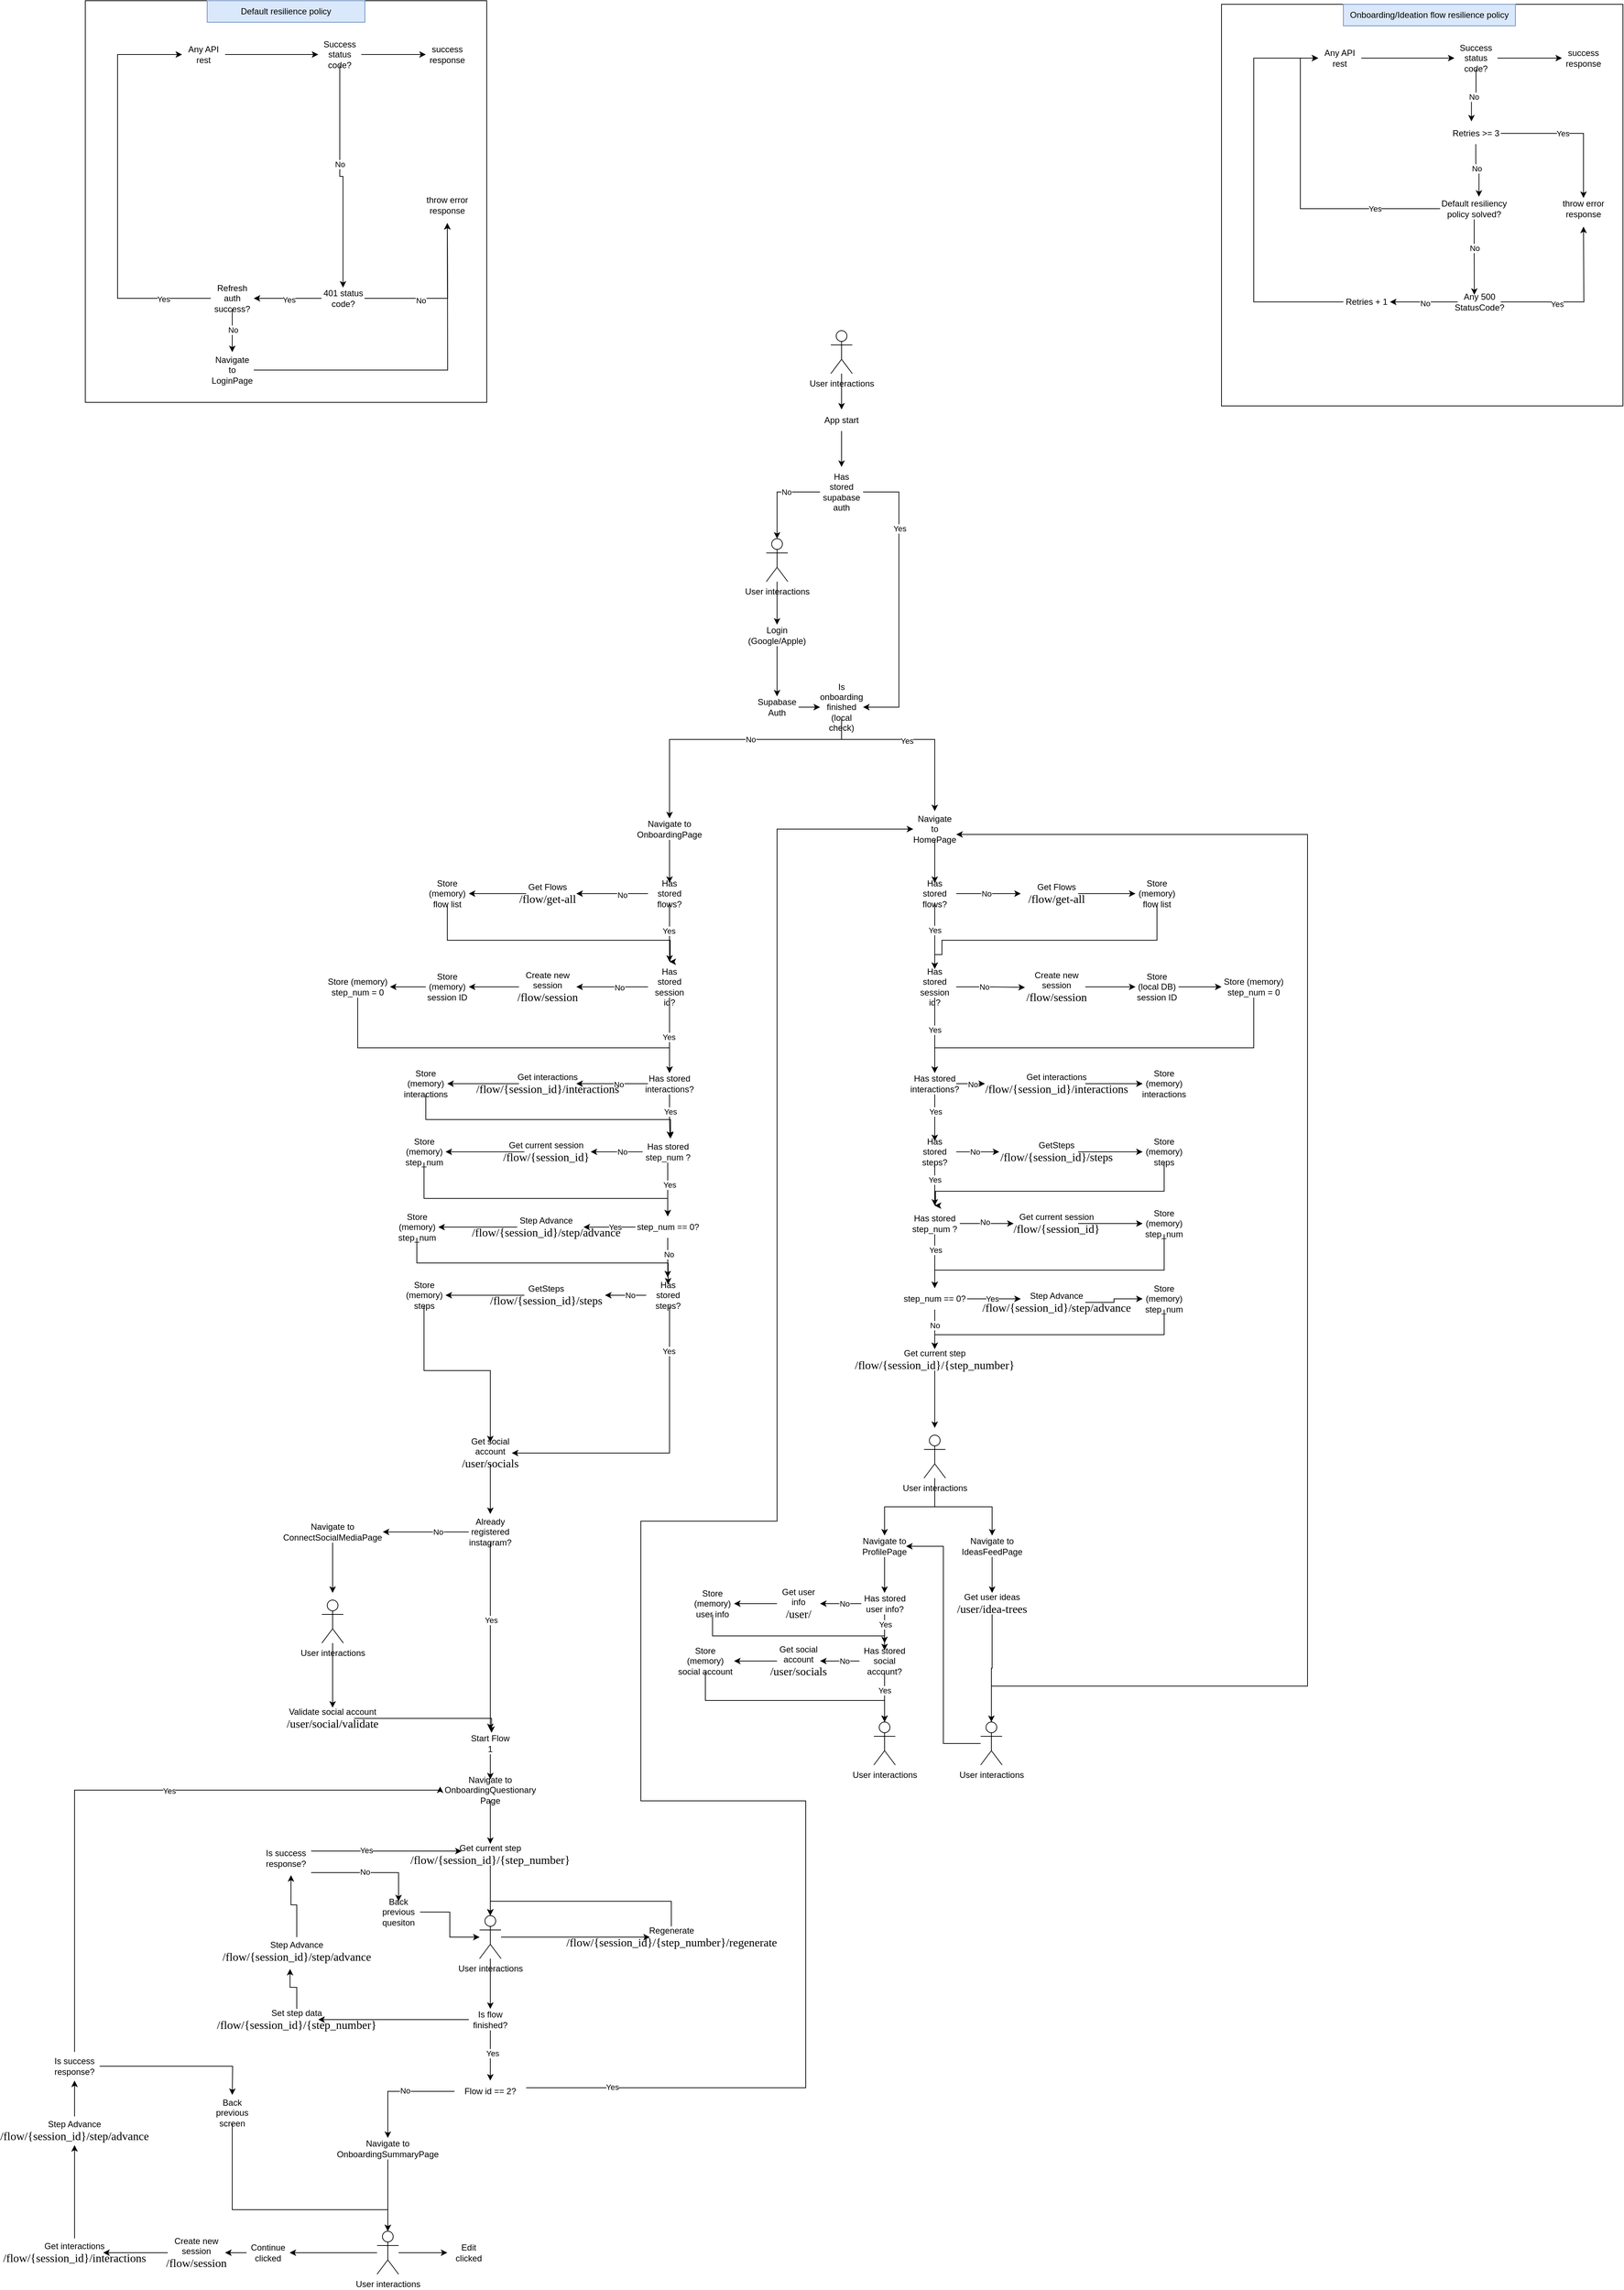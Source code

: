 <mxfile version="24.2.3" type="github">
  <diagram name="Página-1" id="7MSN0dcOETf5na8nw2sd">
    <mxGraphModel dx="3382" dy="1832" grid="1" gridSize="10" guides="1" tooltips="1" connect="1" arrows="1" fold="1" page="1" pageScale="1" pageWidth="827" pageHeight="1169" math="0" shadow="0">
      <root>
        <mxCell id="0" />
        <mxCell id="1" parent="0" />
        <mxCell id="TASuhm_qrvJY3Lz54P2R-331" value="" style="whiteSpace=wrap;html=1;aspect=fixed;" vertex="1" parent="1">
          <mxGeometry x="-865" y="-530" width="560" height="560" as="geometry" />
        </mxCell>
        <mxCell id="TASuhm_qrvJY3Lz54P2R-3" style="edgeStyle=orthogonalEdgeStyle;rounded=0;orthogonalLoop=1;jettySize=auto;html=1;entryX=0.5;entryY=0;entryDx=0;entryDy=0;" edge="1" parent="1" source="TASuhm_qrvJY3Lz54P2R-1" target="TASuhm_qrvJY3Lz54P2R-2">
          <mxGeometry relative="1" as="geometry" />
        </mxCell>
        <mxCell id="TASuhm_qrvJY3Lz54P2R-1" value="Login (G&lt;span style=&quot;background-color: initial;&quot;&gt;oogle/Apple)&lt;/span&gt;" style="text;html=1;align=center;verticalAlign=middle;whiteSpace=wrap;rounded=0;" vertex="1" parent="1">
          <mxGeometry x="70" y="340" width="60" height="30" as="geometry" />
        </mxCell>
        <mxCell id="TASuhm_qrvJY3Lz54P2R-103" style="edgeStyle=orthogonalEdgeStyle;rounded=0;orthogonalLoop=1;jettySize=auto;html=1;entryX=0;entryY=0.5;entryDx=0;entryDy=0;" edge="1" parent="1" source="TASuhm_qrvJY3Lz54P2R-2" target="TASuhm_qrvJY3Lz54P2R-11">
          <mxGeometry relative="1" as="geometry" />
        </mxCell>
        <mxCell id="TASuhm_qrvJY3Lz54P2R-2" value="Supabase Auth" style="text;html=1;align=center;verticalAlign=middle;whiteSpace=wrap;rounded=0;" vertex="1" parent="1">
          <mxGeometry x="70" y="440" width="60" height="30" as="geometry" />
        </mxCell>
        <mxCell id="TASuhm_qrvJY3Lz54P2R-8" style="edgeStyle=orthogonalEdgeStyle;rounded=0;orthogonalLoop=1;jettySize=auto;html=1;" edge="1" parent="1" source="TASuhm_qrvJY3Lz54P2R-4">
          <mxGeometry relative="1" as="geometry">
            <mxPoint x="190" y="120" as="targetPoint" />
          </mxGeometry>
        </mxCell>
        <mxCell id="TASuhm_qrvJY3Lz54P2R-4" value="App start" style="text;html=1;align=center;verticalAlign=middle;whiteSpace=wrap;rounded=0;" vertex="1" parent="1">
          <mxGeometry x="160" y="40" width="60" height="30" as="geometry" />
        </mxCell>
        <mxCell id="TASuhm_qrvJY3Lz54P2R-12" style="edgeStyle=orthogonalEdgeStyle;rounded=0;orthogonalLoop=1;jettySize=auto;html=1;entryX=1;entryY=0.5;entryDx=0;entryDy=0;" edge="1" parent="1" source="TASuhm_qrvJY3Lz54P2R-7" target="TASuhm_qrvJY3Lz54P2R-11">
          <mxGeometry relative="1" as="geometry">
            <Array as="points">
              <mxPoint x="270" y="155" />
              <mxPoint x="270" y="455" />
            </Array>
          </mxGeometry>
        </mxCell>
        <mxCell id="TASuhm_qrvJY3Lz54P2R-13" value="Yes" style="edgeLabel;html=1;align=center;verticalAlign=middle;resizable=0;points=[];" vertex="1" connectable="0" parent="TASuhm_qrvJY3Lz54P2R-12">
          <mxGeometry x="0.129" y="1" relative="1" as="geometry">
            <mxPoint y="-125" as="offset" />
          </mxGeometry>
        </mxCell>
        <mxCell id="TASuhm_qrvJY3Lz54P2R-7" value="Has stored supabase auth" style="text;html=1;align=center;verticalAlign=middle;whiteSpace=wrap;rounded=0;" vertex="1" parent="1">
          <mxGeometry x="160" y="140" width="60" height="30" as="geometry" />
        </mxCell>
        <mxCell id="TASuhm_qrvJY3Lz54P2R-16" style="edgeStyle=orthogonalEdgeStyle;rounded=0;orthogonalLoop=1;jettySize=auto;html=1;" edge="1" parent="1" source="TASuhm_qrvJY3Lz54P2R-11">
          <mxGeometry relative="1" as="geometry">
            <mxPoint x="320" y="600" as="targetPoint" />
            <Array as="points">
              <mxPoint x="190" y="500" />
              <mxPoint x="320" y="500" />
            </Array>
          </mxGeometry>
        </mxCell>
        <mxCell id="TASuhm_qrvJY3Lz54P2R-17" value="Yes" style="edgeLabel;html=1;align=center;verticalAlign=middle;resizable=0;points=[];" vertex="1" connectable="0" parent="TASuhm_qrvJY3Lz54P2R-16">
          <mxGeometry x="-0.071" y="-2" relative="1" as="geometry">
            <mxPoint as="offset" />
          </mxGeometry>
        </mxCell>
        <mxCell id="TASuhm_qrvJY3Lz54P2R-110" style="edgeStyle=orthogonalEdgeStyle;rounded=0;orthogonalLoop=1;jettySize=auto;html=1;entryX=0.5;entryY=0;entryDx=0;entryDy=0;" edge="1" parent="1" source="TASuhm_qrvJY3Lz54P2R-11" target="TASuhm_qrvJY3Lz54P2R-109">
          <mxGeometry relative="1" as="geometry">
            <Array as="points">
              <mxPoint x="190" y="500" />
              <mxPoint x="-50" y="500" />
            </Array>
          </mxGeometry>
        </mxCell>
        <mxCell id="TASuhm_qrvJY3Lz54P2R-111" value="No" style="edgeLabel;html=1;align=center;verticalAlign=middle;resizable=0;points=[];" vertex="1" connectable="0" parent="TASuhm_qrvJY3Lz54P2R-110">
          <mxGeometry x="-0.174" relative="1" as="geometry">
            <mxPoint as="offset" />
          </mxGeometry>
        </mxCell>
        <mxCell id="TASuhm_qrvJY3Lz54P2R-11" value="Is onboarding finished (local check)" style="text;html=1;align=center;verticalAlign=middle;whiteSpace=wrap;rounded=0;" vertex="1" parent="1">
          <mxGeometry x="160" y="440" width="60" height="30" as="geometry" />
        </mxCell>
        <mxCell id="TASuhm_qrvJY3Lz54P2R-33" style="edgeStyle=orthogonalEdgeStyle;rounded=0;orthogonalLoop=1;jettySize=auto;html=1;" edge="1" parent="1" source="TASuhm_qrvJY3Lz54P2R-15" target="TASuhm_qrvJY3Lz54P2R-32">
          <mxGeometry relative="1" as="geometry" />
        </mxCell>
        <mxCell id="TASuhm_qrvJY3Lz54P2R-15" value="Navigate to HomePage" style="text;html=1;align=center;verticalAlign=middle;whiteSpace=wrap;rounded=0;" vertex="1" parent="1">
          <mxGeometry x="290" y="610" width="60" height="30" as="geometry" />
        </mxCell>
        <mxCell id="TASuhm_qrvJY3Lz54P2R-39" style="edgeStyle=orthogonalEdgeStyle;rounded=0;orthogonalLoop=1;jettySize=auto;html=1;entryX=0;entryY=0.5;entryDx=0;entryDy=0;" edge="1" parent="1" source="TASuhm_qrvJY3Lz54P2R-18" target="TASuhm_qrvJY3Lz54P2R-38">
          <mxGeometry relative="1" as="geometry" />
        </mxCell>
        <mxCell id="TASuhm_qrvJY3Lz54P2R-18" value="Get Flows&lt;br&gt;&lt;span style=&quot;font-family: Times; font-size: medium; text-align: start; white-space: pre;&quot;&gt;/flow/get-all&lt;/span&gt;" style="text;html=1;align=center;verticalAlign=middle;whiteSpace=wrap;rounded=0;" vertex="1" parent="1">
          <mxGeometry x="460" y="700" width="60" height="30" as="geometry" />
        </mxCell>
        <mxCell id="TASuhm_qrvJY3Lz54P2R-55" style="edgeStyle=orthogonalEdgeStyle;rounded=0;orthogonalLoop=1;jettySize=auto;html=1;exitX=1;exitY=0.5;exitDx=0;exitDy=0;entryX=0;entryY=0.5;entryDx=0;entryDy=0;" edge="1" parent="1" source="TASuhm_qrvJY3Lz54P2R-20" target="TASuhm_qrvJY3Lz54P2R-54">
          <mxGeometry relative="1" as="geometry" />
        </mxCell>
        <mxCell id="TASuhm_qrvJY3Lz54P2R-20" value="Create new session&lt;br&gt;&lt;span style=&quot;font-family: Times; font-size: medium; text-align: start; white-space: pre;&quot;&gt;/flow/session&lt;/span&gt;" style="text;html=1;align=center;verticalAlign=middle;whiteSpace=wrap;rounded=0;" vertex="1" parent="1">
          <mxGeometry x="450" y="825" width="80" height="40" as="geometry" />
        </mxCell>
        <mxCell id="TASuhm_qrvJY3Lz54P2R-89" style="edgeStyle=orthogonalEdgeStyle;rounded=0;orthogonalLoop=1;jettySize=auto;html=1;entryX=0;entryY=0.5;entryDx=0;entryDy=0;" edge="1" parent="1" source="TASuhm_qrvJY3Lz54P2R-22" target="TASuhm_qrvJY3Lz54P2R-85">
          <mxGeometry relative="1" as="geometry" />
        </mxCell>
        <mxCell id="TASuhm_qrvJY3Lz54P2R-22" value="Step Advance&lt;br&gt;&lt;span style=&quot;font-family: Times; font-size: medium; text-align: start; white-space: pre;&quot;&gt;/flow/{session_id}/step/advance&lt;/span&gt;" style="text;html=1;align=center;verticalAlign=middle;whiteSpace=wrap;rounded=0;" vertex="1" parent="1">
          <mxGeometry x="450" y="1265" width="80" height="40" as="geometry" />
        </mxCell>
        <mxCell id="TASuhm_qrvJY3Lz54P2R-63" style="edgeStyle=orthogonalEdgeStyle;rounded=0;orthogonalLoop=1;jettySize=auto;html=1;entryX=0;entryY=0.5;entryDx=0;entryDy=0;" edge="1" parent="1" source="TASuhm_qrvJY3Lz54P2R-23" target="TASuhm_qrvJY3Lz54P2R-62">
          <mxGeometry relative="1" as="geometry" />
        </mxCell>
        <mxCell id="TASuhm_qrvJY3Lz54P2R-23" value="Get interactions&lt;br&gt;&lt;span style=&quot;color: rgba(0, 0, 0, 0); font-family: monospace; font-size: 0px; text-align: start; text-wrap: nowrap;&quot;&gt;%3CmxGraphModel%3E%3Croot%3E%3CmxCell%20id%3D%220%22%2F%3E%3CmxCell%20id%3D%221%22%20parent%3D%220%22%2F%3E%3CmxCell%20id%3D%222%22%20value%3D%22Step%20Advance%26lt%3Bbr%26gt%3B%26lt%3Bspan%20style%3D%26quot%3Bfont-family%3A%20Times%3B%20font-size%3A%20medium%3B%20text-align%3A%20start%3B%20white-space%3A%20pre%3B%26quot%3B%26gt%3B%2Fflow%2Fsession%26lt%3B%2Fspan%26gt%3B%22%20style%3D%22text%3Bhtml%3D1%3Balign%3Dcenter%3BverticalAlign%3Dmiddle%3BwhiteSpace%3Dwrap%3Brounded%3D0%3B%22%20vertex%3D%221%22%20parent%3D%221%22%3E%3CmxGeometry%20x%3D%22280%22%20y%3D%22910%22%20width%3D%2280%22%20height%3D%2240%22%20as%3D%22geometry%22%2F%3E%3C%2FmxCell%3E%3C%2Froot%3E%3C%2FmxGraphModel%3E&lt;/span&gt;&lt;span style=&quot;font-family: Times; font-size: medium; text-align: start; white-space: pre;&quot;&gt;/flow/{session_id}/interactions&lt;/span&gt;" style="text;html=1;align=center;verticalAlign=middle;whiteSpace=wrap;rounded=0;" vertex="1" parent="1">
          <mxGeometry x="450" y="960" width="80" height="40" as="geometry" />
        </mxCell>
        <mxCell id="TASuhm_qrvJY3Lz54P2R-77" style="edgeStyle=orthogonalEdgeStyle;rounded=0;orthogonalLoop=1;jettySize=auto;html=1;entryX=0;entryY=0.5;entryDx=0;entryDy=0;" edge="1" parent="1" source="TASuhm_qrvJY3Lz54P2R-26" target="TASuhm_qrvJY3Lz54P2R-65">
          <mxGeometry relative="1" as="geometry" />
        </mxCell>
        <mxCell id="TASuhm_qrvJY3Lz54P2R-26" value="GetSteps&lt;br&gt;&lt;span style=&quot;font-family: Times; font-size: medium; text-align: start; white-space: pre;&quot;&gt;/flow/{session_id}/steps&lt;/span&gt;" style="text;html=1;align=center;verticalAlign=middle;whiteSpace=wrap;rounded=0;" vertex="1" parent="1">
          <mxGeometry x="460" y="1060" width="60" height="30" as="geometry" />
        </mxCell>
        <mxCell id="TASuhm_qrvJY3Lz54P2R-83" style="edgeStyle=orthogonalEdgeStyle;rounded=0;orthogonalLoop=1;jettySize=auto;html=1;entryX=0;entryY=0.5;entryDx=0;entryDy=0;" edge="1" parent="1" source="TASuhm_qrvJY3Lz54P2R-29" target="TASuhm_qrvJY3Lz54P2R-82">
          <mxGeometry relative="1" as="geometry" />
        </mxCell>
        <mxCell id="TASuhm_qrvJY3Lz54P2R-29" value="Get current session&lt;br&gt;&lt;span style=&quot;font-family: Times; font-size: medium; text-align: start; white-space: pre;&quot;&gt;/flow/{session_id}&lt;/span&gt;" style="text;html=1;align=center;verticalAlign=middle;whiteSpace=wrap;rounded=0;" vertex="1" parent="1">
          <mxGeometry x="460" y="1160" width="60" height="30" as="geometry" />
        </mxCell>
        <mxCell id="TASuhm_qrvJY3Lz54P2R-36" style="edgeStyle=orthogonalEdgeStyle;rounded=0;orthogonalLoop=1;jettySize=auto;html=1;" edge="1" parent="1" source="TASuhm_qrvJY3Lz54P2R-32">
          <mxGeometry relative="1" as="geometry">
            <mxPoint x="440" y="715" as="targetPoint" />
          </mxGeometry>
        </mxCell>
        <mxCell id="TASuhm_qrvJY3Lz54P2R-37" value="No" style="edgeLabel;html=1;align=center;verticalAlign=middle;resizable=0;points=[];" vertex="1" connectable="0" parent="TASuhm_qrvJY3Lz54P2R-36">
          <mxGeometry x="-0.198" y="-1" relative="1" as="geometry">
            <mxPoint x="5" y="-1" as="offset" />
          </mxGeometry>
        </mxCell>
        <mxCell id="TASuhm_qrvJY3Lz54P2R-50" style="edgeStyle=orthogonalEdgeStyle;rounded=0;orthogonalLoop=1;jettySize=auto;html=1;" edge="1" parent="1" source="TASuhm_qrvJY3Lz54P2R-32">
          <mxGeometry relative="1" as="geometry">
            <mxPoint x="320" y="820" as="targetPoint" />
          </mxGeometry>
        </mxCell>
        <mxCell id="TASuhm_qrvJY3Lz54P2R-51" value="Yes" style="edgeLabel;html=1;align=center;verticalAlign=middle;resizable=0;points=[];" vertex="1" connectable="0" parent="TASuhm_qrvJY3Lz54P2R-50">
          <mxGeometry x="-0.218" relative="1" as="geometry">
            <mxPoint as="offset" />
          </mxGeometry>
        </mxCell>
        <mxCell id="TASuhm_qrvJY3Lz54P2R-32" value="Has stored flows?" style="text;html=1;align=center;verticalAlign=middle;whiteSpace=wrap;rounded=0;" vertex="1" parent="1">
          <mxGeometry x="290" y="700" width="60" height="30" as="geometry" />
        </mxCell>
        <mxCell id="TASuhm_qrvJY3Lz54P2R-56" style="edgeStyle=orthogonalEdgeStyle;rounded=0;orthogonalLoop=1;jettySize=auto;html=1;" edge="1" parent="1" source="TASuhm_qrvJY3Lz54P2R-34" target="TASuhm_qrvJY3Lz54P2R-52">
          <mxGeometry relative="1" as="geometry" />
        </mxCell>
        <mxCell id="TASuhm_qrvJY3Lz54P2R-59" value="Yes" style="edgeLabel;html=1;align=center;verticalAlign=middle;resizable=0;points=[];" vertex="1" connectable="0" parent="TASuhm_qrvJY3Lz54P2R-56">
          <mxGeometry x="-0.149" relative="1" as="geometry">
            <mxPoint as="offset" />
          </mxGeometry>
        </mxCell>
        <mxCell id="TASuhm_qrvJY3Lz54P2R-34" value="Has stored session id?" style="text;html=1;align=center;verticalAlign=middle;whiteSpace=wrap;rounded=0;" vertex="1" parent="1">
          <mxGeometry x="290" y="830" width="60" height="30" as="geometry" />
        </mxCell>
        <mxCell id="TASuhm_qrvJY3Lz54P2R-44" style="edgeStyle=orthogonalEdgeStyle;rounded=0;orthogonalLoop=1;jettySize=auto;html=1;" edge="1" parent="1" source="TASuhm_qrvJY3Lz54P2R-38">
          <mxGeometry relative="1" as="geometry">
            <mxPoint x="320" y="820" as="targetPoint" />
            <Array as="points">
              <mxPoint x="630" y="780" />
              <mxPoint x="330" y="780" />
              <mxPoint x="330" y="800" />
              <mxPoint x="320" y="800" />
            </Array>
          </mxGeometry>
        </mxCell>
        <mxCell id="TASuhm_qrvJY3Lz54P2R-38" value="Store (memory) flow list" style="text;html=1;align=center;verticalAlign=middle;whiteSpace=wrap;rounded=0;" vertex="1" parent="1">
          <mxGeometry x="600" y="700" width="60" height="30" as="geometry" />
        </mxCell>
        <mxCell id="TASuhm_qrvJY3Lz54P2R-60" style="edgeStyle=orthogonalEdgeStyle;rounded=0;orthogonalLoop=1;jettySize=auto;html=1;" edge="1" parent="1" source="TASuhm_qrvJY3Lz54P2R-52">
          <mxGeometry relative="1" as="geometry">
            <mxPoint x="390" y="980" as="targetPoint" />
          </mxGeometry>
        </mxCell>
        <mxCell id="TASuhm_qrvJY3Lz54P2R-61" value="No" style="edgeLabel;html=1;align=center;verticalAlign=middle;resizable=0;points=[];" vertex="1" connectable="0" parent="TASuhm_qrvJY3Lz54P2R-60">
          <mxGeometry x="0.133" relative="1" as="geometry">
            <mxPoint as="offset" />
          </mxGeometry>
        </mxCell>
        <mxCell id="TASuhm_qrvJY3Lz54P2R-71" style="edgeStyle=orthogonalEdgeStyle;rounded=0;orthogonalLoop=1;jettySize=auto;html=1;" edge="1" parent="1" source="TASuhm_qrvJY3Lz54P2R-52" target="TASuhm_qrvJY3Lz54P2R-64">
          <mxGeometry relative="1" as="geometry" />
        </mxCell>
        <mxCell id="TASuhm_qrvJY3Lz54P2R-79" value="Yes" style="edgeLabel;html=1;align=center;verticalAlign=middle;resizable=0;points=[];" vertex="1" connectable="0" parent="TASuhm_qrvJY3Lz54P2R-71">
          <mxGeometry x="-0.281" y="1" relative="1" as="geometry">
            <mxPoint as="offset" />
          </mxGeometry>
        </mxCell>
        <mxCell id="TASuhm_qrvJY3Lz54P2R-52" value="Has stored interactions?" style="text;html=1;align=center;verticalAlign=middle;whiteSpace=wrap;rounded=0;" vertex="1" parent="1">
          <mxGeometry x="290" y="965" width="60" height="30" as="geometry" />
        </mxCell>
        <mxCell id="TASuhm_qrvJY3Lz54P2R-53" style="edgeStyle=orthogonalEdgeStyle;rounded=0;orthogonalLoop=1;jettySize=auto;html=1;entryX=-0.053;entryY=0.519;entryDx=0;entryDy=0;entryPerimeter=0;" edge="1" parent="1" source="TASuhm_qrvJY3Lz54P2R-34" target="TASuhm_qrvJY3Lz54P2R-20">
          <mxGeometry relative="1" as="geometry" />
        </mxCell>
        <mxCell id="TASuhm_qrvJY3Lz54P2R-58" value="No" style="edgeLabel;html=1;align=center;verticalAlign=middle;resizable=0;points=[];" vertex="1" connectable="0" parent="TASuhm_qrvJY3Lz54P2R-53">
          <mxGeometry x="-0.201" relative="1" as="geometry">
            <mxPoint as="offset" />
          </mxGeometry>
        </mxCell>
        <mxCell id="TASuhm_qrvJY3Lz54P2R-69" style="edgeStyle=orthogonalEdgeStyle;rounded=0;orthogonalLoop=1;jettySize=auto;html=1;exitX=1;exitY=0.5;exitDx=0;exitDy=0;entryX=0;entryY=0.5;entryDx=0;entryDy=0;" edge="1" parent="1" source="TASuhm_qrvJY3Lz54P2R-54" target="TASuhm_qrvJY3Lz54P2R-68">
          <mxGeometry relative="1" as="geometry" />
        </mxCell>
        <mxCell id="TASuhm_qrvJY3Lz54P2R-54" value="Store (local DB) session ID" style="text;html=1;align=center;verticalAlign=middle;whiteSpace=wrap;rounded=0;" vertex="1" parent="1">
          <mxGeometry x="600" y="830" width="60" height="30" as="geometry" />
        </mxCell>
        <mxCell id="TASuhm_qrvJY3Lz54P2R-62" value="Store (memory) interactions" style="text;html=1;align=center;verticalAlign=middle;whiteSpace=wrap;rounded=0;" vertex="1" parent="1">
          <mxGeometry x="610" y="965" width="60" height="30" as="geometry" />
        </mxCell>
        <mxCell id="TASuhm_qrvJY3Lz54P2R-76" style="edgeStyle=orthogonalEdgeStyle;rounded=0;orthogonalLoop=1;jettySize=auto;html=1;" edge="1" parent="1" source="TASuhm_qrvJY3Lz54P2R-64">
          <mxGeometry relative="1" as="geometry">
            <mxPoint x="410" y="1075.0" as="targetPoint" />
          </mxGeometry>
        </mxCell>
        <mxCell id="TASuhm_qrvJY3Lz54P2R-80" value="No" style="edgeLabel;html=1;align=center;verticalAlign=middle;resizable=0;points=[];" vertex="1" connectable="0" parent="TASuhm_qrvJY3Lz54P2R-76">
          <mxGeometry x="-0.161" relative="1" as="geometry">
            <mxPoint as="offset" />
          </mxGeometry>
        </mxCell>
        <mxCell id="TASuhm_qrvJY3Lz54P2R-64" value="Has stored steps?" style="text;html=1;align=center;verticalAlign=middle;whiteSpace=wrap;rounded=0;" vertex="1" parent="1">
          <mxGeometry x="290" y="1060" width="60" height="30" as="geometry" />
        </mxCell>
        <mxCell id="TASuhm_qrvJY3Lz54P2R-81" style="edgeStyle=orthogonalEdgeStyle;rounded=0;orthogonalLoop=1;jettySize=auto;html=1;" edge="1" parent="1" source="TASuhm_qrvJY3Lz54P2R-65">
          <mxGeometry relative="1" as="geometry">
            <mxPoint x="320" y="1150.0" as="targetPoint" />
            <Array as="points">
              <mxPoint x="640" y="1130" />
              <mxPoint x="321" y="1130" />
              <mxPoint x="321" y="1150" />
            </Array>
          </mxGeometry>
        </mxCell>
        <mxCell id="TASuhm_qrvJY3Lz54P2R-65" value="Store (memory) steps" style="text;html=1;align=center;verticalAlign=middle;whiteSpace=wrap;rounded=0;" vertex="1" parent="1">
          <mxGeometry x="610" y="1060" width="60" height="30" as="geometry" />
        </mxCell>
        <mxCell id="TASuhm_qrvJY3Lz54P2R-74" style="edgeStyle=orthogonalEdgeStyle;rounded=0;orthogonalLoop=1;jettySize=auto;html=1;entryX=0.5;entryY=0;entryDx=0;entryDy=0;" edge="1" parent="1" source="TASuhm_qrvJY3Lz54P2R-66" target="TASuhm_qrvJY3Lz54P2R-67">
          <mxGeometry relative="1" as="geometry" />
        </mxCell>
        <mxCell id="TASuhm_qrvJY3Lz54P2R-92" value="Yes" style="edgeLabel;html=1;align=center;verticalAlign=middle;resizable=0;points=[];" vertex="1" connectable="0" parent="TASuhm_qrvJY3Lz54P2R-74">
          <mxGeometry x="-0.427" y="1" relative="1" as="geometry">
            <mxPoint as="offset" />
          </mxGeometry>
        </mxCell>
        <mxCell id="TASuhm_qrvJY3Lz54P2R-75" style="edgeStyle=orthogonalEdgeStyle;rounded=0;orthogonalLoop=1;jettySize=auto;html=1;" edge="1" parent="1" source="TASuhm_qrvJY3Lz54P2R-66">
          <mxGeometry relative="1" as="geometry">
            <mxPoint x="430" y="1175.0" as="targetPoint" />
          </mxGeometry>
        </mxCell>
        <mxCell id="TASuhm_qrvJY3Lz54P2R-84" value="No" style="edgeLabel;html=1;align=center;verticalAlign=middle;resizable=0;points=[];" vertex="1" connectable="0" parent="TASuhm_qrvJY3Lz54P2R-75">
          <mxGeometry x="-0.08" y="2" relative="1" as="geometry">
            <mxPoint as="offset" />
          </mxGeometry>
        </mxCell>
        <mxCell id="TASuhm_qrvJY3Lz54P2R-66" value="Has stored step_num ?" style="text;html=1;align=center;verticalAlign=middle;whiteSpace=wrap;rounded=0;" vertex="1" parent="1">
          <mxGeometry x="285" y="1160" width="70" height="30" as="geometry" />
        </mxCell>
        <mxCell id="TASuhm_qrvJY3Lz54P2R-86" style="edgeStyle=orthogonalEdgeStyle;rounded=0;orthogonalLoop=1;jettySize=auto;html=1;" edge="1" parent="1" source="TASuhm_qrvJY3Lz54P2R-67">
          <mxGeometry relative="1" as="geometry">
            <mxPoint x="440" y="1280.0" as="targetPoint" />
          </mxGeometry>
        </mxCell>
        <mxCell id="TASuhm_qrvJY3Lz54P2R-87" value="Yes" style="edgeLabel;html=1;align=center;verticalAlign=middle;resizable=0;points=[];" vertex="1" connectable="0" parent="TASuhm_qrvJY3Lz54P2R-86">
          <mxGeometry x="-0.411" y="-1" relative="1" as="geometry">
            <mxPoint x="13" y="-1" as="offset" />
          </mxGeometry>
        </mxCell>
        <mxCell id="TASuhm_qrvJY3Lz54P2R-94" style="edgeStyle=orthogonalEdgeStyle;rounded=0;orthogonalLoop=1;jettySize=auto;html=1;entryX=0.5;entryY=0;entryDx=0;entryDy=0;" edge="1" parent="1" source="TASuhm_qrvJY3Lz54P2R-67" target="TASuhm_qrvJY3Lz54P2R-93">
          <mxGeometry relative="1" as="geometry" />
        </mxCell>
        <mxCell id="TASuhm_qrvJY3Lz54P2R-95" value="No" style="edgeLabel;html=1;align=center;verticalAlign=middle;resizable=0;points=[];" vertex="1" connectable="0" parent="TASuhm_qrvJY3Lz54P2R-94">
          <mxGeometry x="-0.21" relative="1" as="geometry">
            <mxPoint as="offset" />
          </mxGeometry>
        </mxCell>
        <mxCell id="TASuhm_qrvJY3Lz54P2R-67" value="step_num == 0?" style="text;html=1;align=center;verticalAlign=middle;whiteSpace=wrap;rounded=0;" vertex="1" parent="1">
          <mxGeometry x="275" y="1265" width="90" height="30" as="geometry" />
        </mxCell>
        <mxCell id="TASuhm_qrvJY3Lz54P2R-70" style="edgeStyle=orthogonalEdgeStyle;rounded=0;orthogonalLoop=1;jettySize=auto;html=1;entryX=0.5;entryY=0;entryDx=0;entryDy=0;" edge="1" parent="1" source="TASuhm_qrvJY3Lz54P2R-68" target="TASuhm_qrvJY3Lz54P2R-52">
          <mxGeometry relative="1" as="geometry">
            <Array as="points">
              <mxPoint x="765" y="930" />
              <mxPoint x="320" y="930" />
            </Array>
          </mxGeometry>
        </mxCell>
        <mxCell id="TASuhm_qrvJY3Lz54P2R-68" value="Store (memory) step_num = 0" style="text;html=1;align=center;verticalAlign=middle;whiteSpace=wrap;rounded=0;" vertex="1" parent="1">
          <mxGeometry x="720" y="830" width="90" height="30" as="geometry" />
        </mxCell>
        <mxCell id="TASuhm_qrvJY3Lz54P2R-73" style="edgeStyle=orthogonalEdgeStyle;rounded=0;orthogonalLoop=1;jettySize=auto;html=1;entryX=0.5;entryY=-0.333;entryDx=0;entryDy=0;entryPerimeter=0;" edge="1" parent="1" source="TASuhm_qrvJY3Lz54P2R-64" target="TASuhm_qrvJY3Lz54P2R-66">
          <mxGeometry relative="1" as="geometry" />
        </mxCell>
        <mxCell id="TASuhm_qrvJY3Lz54P2R-78" value="Yes" style="edgeLabel;html=1;align=center;verticalAlign=middle;resizable=0;points=[];" vertex="1" connectable="0" parent="TASuhm_qrvJY3Lz54P2R-73">
          <mxGeometry x="-0.2" relative="1" as="geometry">
            <mxPoint as="offset" />
          </mxGeometry>
        </mxCell>
        <mxCell id="TASuhm_qrvJY3Lz54P2R-91" style="edgeStyle=orthogonalEdgeStyle;rounded=0;orthogonalLoop=1;jettySize=auto;html=1;entryX=0.5;entryY=0;entryDx=0;entryDy=0;" edge="1" parent="1" source="TASuhm_qrvJY3Lz54P2R-82" target="TASuhm_qrvJY3Lz54P2R-67">
          <mxGeometry relative="1" as="geometry">
            <Array as="points">
              <mxPoint x="640" y="1240" />
              <mxPoint x="320" y="1240" />
            </Array>
          </mxGeometry>
        </mxCell>
        <mxCell id="TASuhm_qrvJY3Lz54P2R-82" value="Store (memory) step_num" style="text;html=1;align=center;verticalAlign=middle;whiteSpace=wrap;rounded=0;" vertex="1" parent="1">
          <mxGeometry x="610" y="1160" width="60" height="30" as="geometry" />
        </mxCell>
        <mxCell id="TASuhm_qrvJY3Lz54P2R-96" style="edgeStyle=orthogonalEdgeStyle;rounded=0;orthogonalLoop=1;jettySize=auto;html=1;entryX=0.5;entryY=0;entryDx=0;entryDy=0;" edge="1" parent="1" source="TASuhm_qrvJY3Lz54P2R-85" target="TASuhm_qrvJY3Lz54P2R-93">
          <mxGeometry relative="1" as="geometry">
            <Array as="points">
              <mxPoint x="640" y="1330" />
              <mxPoint x="320" y="1330" />
            </Array>
          </mxGeometry>
        </mxCell>
        <mxCell id="TASuhm_qrvJY3Lz54P2R-85" value="Store (memory) step_num" style="text;html=1;align=center;verticalAlign=middle;whiteSpace=wrap;rounded=0;" vertex="1" parent="1">
          <mxGeometry x="610" y="1265" width="60" height="30" as="geometry" />
        </mxCell>
        <mxCell id="TASuhm_qrvJY3Lz54P2R-99" style="edgeStyle=orthogonalEdgeStyle;rounded=0;orthogonalLoop=1;jettySize=auto;html=1;" edge="1" parent="1" source="TASuhm_qrvJY3Lz54P2R-93">
          <mxGeometry relative="1" as="geometry">
            <mxPoint x="320" y="1460" as="targetPoint" />
          </mxGeometry>
        </mxCell>
        <mxCell id="TASuhm_qrvJY3Lz54P2R-93" value="Get current step&lt;br&gt;&lt;span style=&quot;font-family: Times; font-size: medium; text-align: start; white-space: pre;&quot;&gt;/flow/{session_id}/{step_number}&lt;/span&gt;" style="text;html=1;align=center;verticalAlign=middle;whiteSpace=wrap;rounded=0;" vertex="1" parent="1">
          <mxGeometry x="290" y="1350" width="60" height="30" as="geometry" />
        </mxCell>
        <mxCell id="TASuhm_qrvJY3Lz54P2R-114" style="edgeStyle=orthogonalEdgeStyle;rounded=0;orthogonalLoop=1;jettySize=auto;html=1;entryX=0.5;entryY=0;entryDx=0;entryDy=0;" edge="1" parent="1" source="TASuhm_qrvJY3Lz54P2R-97" target="TASuhm_qrvJY3Lz54P2R-113">
          <mxGeometry relative="1" as="geometry">
            <Array as="points">
              <mxPoint x="320" y="1570" />
              <mxPoint x="250" y="1570" />
            </Array>
          </mxGeometry>
        </mxCell>
        <mxCell id="TASuhm_qrvJY3Lz54P2R-115" style="edgeStyle=orthogonalEdgeStyle;rounded=0;orthogonalLoop=1;jettySize=auto;html=1;entryX=0.5;entryY=0;entryDx=0;entryDy=0;" edge="1" parent="1" source="TASuhm_qrvJY3Lz54P2R-97" target="TASuhm_qrvJY3Lz54P2R-112">
          <mxGeometry relative="1" as="geometry">
            <Array as="points">
              <mxPoint x="320" y="1570" />
              <mxPoint x="400" y="1570" />
            </Array>
          </mxGeometry>
        </mxCell>
        <mxCell id="TASuhm_qrvJY3Lz54P2R-97" value="User interactions" style="shape=umlActor;verticalLabelPosition=bottom;verticalAlign=top;html=1;outlineConnect=0;" vertex="1" parent="1">
          <mxGeometry x="305" y="1470" width="30" height="60" as="geometry" />
        </mxCell>
        <mxCell id="TASuhm_qrvJY3Lz54P2R-101" style="edgeStyle=orthogonalEdgeStyle;rounded=0;orthogonalLoop=1;jettySize=auto;html=1;entryX=0.5;entryY=0;entryDx=0;entryDy=0;" edge="1" parent="1" source="TASuhm_qrvJY3Lz54P2R-100" target="TASuhm_qrvJY3Lz54P2R-4">
          <mxGeometry relative="1" as="geometry" />
        </mxCell>
        <mxCell id="TASuhm_qrvJY3Lz54P2R-100" value="User interactions" style="shape=umlActor;verticalLabelPosition=bottom;verticalAlign=top;html=1;outlineConnect=0;" vertex="1" parent="1">
          <mxGeometry x="175" y="-70" width="30" height="60" as="geometry" />
        </mxCell>
        <mxCell id="TASuhm_qrvJY3Lz54P2R-105" value="" style="edgeStyle=orthogonalEdgeStyle;rounded=0;orthogonalLoop=1;jettySize=auto;html=1;entryX=0.5;entryY=0;entryDx=0;entryDy=0;" edge="1" parent="1" source="TASuhm_qrvJY3Lz54P2R-7" target="TASuhm_qrvJY3Lz54P2R-104">
          <mxGeometry relative="1" as="geometry">
            <mxPoint x="160" y="155" as="sourcePoint" />
            <mxPoint x="100" y="340" as="targetPoint" />
          </mxGeometry>
        </mxCell>
        <mxCell id="TASuhm_qrvJY3Lz54P2R-107" value="No" style="edgeLabel;html=1;align=center;verticalAlign=middle;resizable=0;points=[];" vertex="1" connectable="0" parent="TASuhm_qrvJY3Lz54P2R-105">
          <mxGeometry x="-0.248" relative="1" as="geometry">
            <mxPoint as="offset" />
          </mxGeometry>
        </mxCell>
        <mxCell id="TASuhm_qrvJY3Lz54P2R-108" style="edgeStyle=orthogonalEdgeStyle;rounded=0;orthogonalLoop=1;jettySize=auto;html=1;entryX=0.5;entryY=0;entryDx=0;entryDy=0;" edge="1" parent="1" source="TASuhm_qrvJY3Lz54P2R-104" target="TASuhm_qrvJY3Lz54P2R-1">
          <mxGeometry relative="1" as="geometry" />
        </mxCell>
        <mxCell id="TASuhm_qrvJY3Lz54P2R-104" value="User interactions" style="shape=umlActor;verticalLabelPosition=bottom;verticalAlign=top;html=1;outlineConnect=0;" vertex="1" parent="1">
          <mxGeometry x="85" y="220" width="30" height="60" as="geometry" />
        </mxCell>
        <mxCell id="TASuhm_qrvJY3Lz54P2R-151" style="edgeStyle=orthogonalEdgeStyle;rounded=0;orthogonalLoop=1;jettySize=auto;html=1;entryX=0.5;entryY=0;entryDx=0;entryDy=0;" edge="1" parent="1" source="TASuhm_qrvJY3Lz54P2R-109" target="TASuhm_qrvJY3Lz54P2R-149">
          <mxGeometry relative="1" as="geometry" />
        </mxCell>
        <mxCell id="TASuhm_qrvJY3Lz54P2R-109" value="Navigate to OnboardingPage" style="text;html=1;align=center;verticalAlign=middle;whiteSpace=wrap;rounded=0;" vertex="1" parent="1">
          <mxGeometry x="-80" y="610" width="60" height="30" as="geometry" />
        </mxCell>
        <mxCell id="TASuhm_qrvJY3Lz54P2R-117" style="edgeStyle=orthogonalEdgeStyle;rounded=0;orthogonalLoop=1;jettySize=auto;html=1;entryX=0.5;entryY=0;entryDx=0;entryDy=0;" edge="1" parent="1" source="TASuhm_qrvJY3Lz54P2R-112" target="TASuhm_qrvJY3Lz54P2R-116">
          <mxGeometry relative="1" as="geometry" />
        </mxCell>
        <mxCell id="TASuhm_qrvJY3Lz54P2R-112" value="Navigate to IdeasFeedPage" style="text;html=1;align=center;verticalAlign=middle;whiteSpace=wrap;rounded=0;" vertex="1" parent="1">
          <mxGeometry x="370" y="1610" width="60" height="30" as="geometry" />
        </mxCell>
        <mxCell id="TASuhm_qrvJY3Lz54P2R-122" style="edgeStyle=orthogonalEdgeStyle;rounded=0;orthogonalLoop=1;jettySize=auto;html=1;entryX=0.5;entryY=0;entryDx=0;entryDy=0;" edge="1" parent="1" source="TASuhm_qrvJY3Lz54P2R-113" target="TASuhm_qrvJY3Lz54P2R-121">
          <mxGeometry relative="1" as="geometry" />
        </mxCell>
        <mxCell id="TASuhm_qrvJY3Lz54P2R-113" value="Navigate to ProfilePage" style="text;html=1;align=center;verticalAlign=middle;whiteSpace=wrap;rounded=0;" vertex="1" parent="1">
          <mxGeometry x="220" y="1610" width="60" height="30" as="geometry" />
        </mxCell>
        <mxCell id="TASuhm_qrvJY3Lz54P2R-119" style="edgeStyle=orthogonalEdgeStyle;rounded=0;orthogonalLoop=1;jettySize=auto;html=1;" edge="1" parent="1" source="TASuhm_qrvJY3Lz54P2R-116" target="TASuhm_qrvJY3Lz54P2R-118">
          <mxGeometry relative="1" as="geometry" />
        </mxCell>
        <mxCell id="TASuhm_qrvJY3Lz54P2R-116" value="Get user ideas&lt;br&gt;&lt;span style=&quot;font-family: Times; font-size: medium; text-align: start; white-space: pre;&quot;&gt;/user/idea-trees&lt;/span&gt;" style="text;html=1;align=center;verticalAlign=middle;whiteSpace=wrap;rounded=0;" vertex="1" parent="1">
          <mxGeometry x="370" y="1690" width="60" height="30" as="geometry" />
        </mxCell>
        <mxCell id="TASuhm_qrvJY3Lz54P2R-120" style="edgeStyle=orthogonalEdgeStyle;rounded=0;orthogonalLoop=1;jettySize=auto;html=1;entryX=1;entryY=0.75;entryDx=0;entryDy=0;" edge="1" parent="1" source="TASuhm_qrvJY3Lz54P2R-118" target="TASuhm_qrvJY3Lz54P2R-15">
          <mxGeometry relative="1" as="geometry">
            <Array as="points">
              <mxPoint x="840" y="1820" />
              <mxPoint x="840" y="632" />
            </Array>
          </mxGeometry>
        </mxCell>
        <mxCell id="TASuhm_qrvJY3Lz54P2R-128" style="edgeStyle=orthogonalEdgeStyle;rounded=0;orthogonalLoop=1;jettySize=auto;html=1;entryX=1;entryY=0.5;entryDx=0;entryDy=0;" edge="1" parent="1" source="TASuhm_qrvJY3Lz54P2R-118" target="TASuhm_qrvJY3Lz54P2R-113">
          <mxGeometry relative="1" as="geometry" />
        </mxCell>
        <mxCell id="TASuhm_qrvJY3Lz54P2R-118" value="User interactions" style="shape=umlActor;verticalLabelPosition=bottom;verticalAlign=top;html=1;outlineConnect=0;" vertex="1" parent="1">
          <mxGeometry x="384" y="1870" width="30" height="60" as="geometry" />
        </mxCell>
        <mxCell id="TASuhm_qrvJY3Lz54P2R-124" style="edgeStyle=orthogonalEdgeStyle;rounded=0;orthogonalLoop=1;jettySize=auto;html=1;entryX=1;entryY=0.5;entryDx=0;entryDy=0;" edge="1" parent="1" source="TASuhm_qrvJY3Lz54P2R-121" target="TASuhm_qrvJY3Lz54P2R-123">
          <mxGeometry relative="1" as="geometry" />
        </mxCell>
        <mxCell id="TASuhm_qrvJY3Lz54P2R-125" value="No" style="edgeLabel;html=1;align=center;verticalAlign=middle;resizable=0;points=[];" vertex="1" connectable="0" parent="TASuhm_qrvJY3Lz54P2R-124">
          <mxGeometry x="-0.183" relative="1" as="geometry">
            <mxPoint as="offset" />
          </mxGeometry>
        </mxCell>
        <mxCell id="TASuhm_qrvJY3Lz54P2R-137" style="edgeStyle=orthogonalEdgeStyle;rounded=0;orthogonalLoop=1;jettySize=auto;html=1;entryX=0.5;entryY=0;entryDx=0;entryDy=0;" edge="1" parent="1" source="TASuhm_qrvJY3Lz54P2R-121" target="TASuhm_qrvJY3Lz54P2R-129">
          <mxGeometry relative="1" as="geometry" />
        </mxCell>
        <mxCell id="TASuhm_qrvJY3Lz54P2R-138" value="Yes" style="edgeLabel;html=1;align=center;verticalAlign=middle;resizable=0;points=[];" vertex="1" connectable="0" parent="TASuhm_qrvJY3Lz54P2R-137">
          <mxGeometry x="-0.447" y="1" relative="1" as="geometry">
            <mxPoint as="offset" />
          </mxGeometry>
        </mxCell>
        <mxCell id="TASuhm_qrvJY3Lz54P2R-121" value="Has stored user info?" style="text;html=1;align=center;verticalAlign=middle;whiteSpace=wrap;rounded=0;" vertex="1" parent="1">
          <mxGeometry x="217.5" y="1690" width="65" height="30" as="geometry" />
        </mxCell>
        <mxCell id="TASuhm_qrvJY3Lz54P2R-127" style="edgeStyle=orthogonalEdgeStyle;rounded=0;orthogonalLoop=1;jettySize=auto;html=1;entryX=1;entryY=0.5;entryDx=0;entryDy=0;" edge="1" parent="1" source="TASuhm_qrvJY3Lz54P2R-123" target="TASuhm_qrvJY3Lz54P2R-126">
          <mxGeometry relative="1" as="geometry" />
        </mxCell>
        <mxCell id="TASuhm_qrvJY3Lz54P2R-123" value="Get user info&lt;br&gt;&lt;span style=&quot;font-family: Times; font-size: medium; text-align: start; white-space: pre;&quot;&gt;/user/&lt;/span&gt;" style="text;html=1;align=center;verticalAlign=middle;whiteSpace=wrap;rounded=0;" vertex="1" parent="1">
          <mxGeometry x="100" y="1690" width="60" height="30" as="geometry" />
        </mxCell>
        <mxCell id="TASuhm_qrvJY3Lz54P2R-135" style="edgeStyle=orthogonalEdgeStyle;rounded=0;orthogonalLoop=1;jettySize=auto;html=1;" edge="1" parent="1" source="TASuhm_qrvJY3Lz54P2R-126">
          <mxGeometry relative="1" as="geometry">
            <mxPoint x="250" y="1760" as="targetPoint" />
            <Array as="points">
              <mxPoint x="10" y="1750" />
              <mxPoint x="250" y="1750" />
            </Array>
          </mxGeometry>
        </mxCell>
        <mxCell id="TASuhm_qrvJY3Lz54P2R-126" value="Store (memory) user info" style="text;html=1;align=center;verticalAlign=middle;whiteSpace=wrap;rounded=0;" vertex="1" parent="1">
          <mxGeometry x="-20" y="1690" width="60" height="30" as="geometry" />
        </mxCell>
        <mxCell id="TASuhm_qrvJY3Lz54P2R-131" style="edgeStyle=orthogonalEdgeStyle;rounded=0;orthogonalLoop=1;jettySize=auto;html=1;entryX=1;entryY=0.5;entryDx=0;entryDy=0;" edge="1" parent="1" source="TASuhm_qrvJY3Lz54P2R-129" target="TASuhm_qrvJY3Lz54P2R-130">
          <mxGeometry relative="1" as="geometry" />
        </mxCell>
        <mxCell id="TASuhm_qrvJY3Lz54P2R-132" value="No" style="edgeLabel;html=1;align=center;verticalAlign=middle;resizable=0;points=[];" vertex="1" connectable="0" parent="TASuhm_qrvJY3Lz54P2R-131">
          <mxGeometry x="-0.211" relative="1" as="geometry">
            <mxPoint as="offset" />
          </mxGeometry>
        </mxCell>
        <mxCell id="TASuhm_qrvJY3Lz54P2R-129" value="Has stored social account?" style="text;html=1;align=center;verticalAlign=middle;whiteSpace=wrap;rounded=0;" vertex="1" parent="1">
          <mxGeometry x="215" y="1770" width="70" height="30" as="geometry" />
        </mxCell>
        <mxCell id="TASuhm_qrvJY3Lz54P2R-134" style="edgeStyle=orthogonalEdgeStyle;rounded=0;orthogonalLoop=1;jettySize=auto;html=1;entryX=1;entryY=0.5;entryDx=0;entryDy=0;" edge="1" parent="1" source="TASuhm_qrvJY3Lz54P2R-130" target="TASuhm_qrvJY3Lz54P2R-133">
          <mxGeometry relative="1" as="geometry" />
        </mxCell>
        <mxCell id="TASuhm_qrvJY3Lz54P2R-130" value="Get social account&lt;br&gt;&lt;span style=&quot;font-family: Times; font-size: medium; text-align: start; white-space: pre;&quot;&gt;/user/socials&lt;/span&gt;" style="text;html=1;align=center;verticalAlign=middle;whiteSpace=wrap;rounded=0;" vertex="1" parent="1">
          <mxGeometry x="100" y="1770" width="60" height="30" as="geometry" />
        </mxCell>
        <mxCell id="TASuhm_qrvJY3Lz54P2R-133" value="Store (memory) social account" style="text;html=1;align=center;verticalAlign=middle;whiteSpace=wrap;rounded=0;" vertex="1" parent="1">
          <mxGeometry x="-40" y="1770" width="80" height="30" as="geometry" />
        </mxCell>
        <mxCell id="TASuhm_qrvJY3Lz54P2R-139" value="User interactions" style="shape=umlActor;verticalLabelPosition=bottom;verticalAlign=top;html=1;outlineConnect=0;" vertex="1" parent="1">
          <mxGeometry x="235" y="1870" width="30" height="60" as="geometry" />
        </mxCell>
        <mxCell id="TASuhm_qrvJY3Lz54P2R-140" style="edgeStyle=orthogonalEdgeStyle;rounded=0;orthogonalLoop=1;jettySize=auto;html=1;entryX=0.5;entryY=0;entryDx=0;entryDy=0;entryPerimeter=0;" edge="1" parent="1" source="TASuhm_qrvJY3Lz54P2R-129" target="TASuhm_qrvJY3Lz54P2R-139">
          <mxGeometry relative="1" as="geometry" />
        </mxCell>
        <mxCell id="TASuhm_qrvJY3Lz54P2R-144" value="Yes" style="edgeLabel;html=1;align=center;verticalAlign=middle;resizable=0;points=[];" vertex="1" connectable="0" parent="TASuhm_qrvJY3Lz54P2R-140">
          <mxGeometry x="-0.276" relative="1" as="geometry">
            <mxPoint as="offset" />
          </mxGeometry>
        </mxCell>
        <mxCell id="TASuhm_qrvJY3Lz54P2R-143" style="edgeStyle=orthogonalEdgeStyle;rounded=0;orthogonalLoop=1;jettySize=auto;html=1;entryX=0.5;entryY=0;entryDx=0;entryDy=0;entryPerimeter=0;" edge="1" parent="1" source="TASuhm_qrvJY3Lz54P2R-133" target="TASuhm_qrvJY3Lz54P2R-139">
          <mxGeometry relative="1" as="geometry">
            <Array as="points">
              <mxPoint y="1840" />
              <mxPoint x="250" y="1840" />
            </Array>
          </mxGeometry>
        </mxCell>
        <mxCell id="TASuhm_qrvJY3Lz54P2R-196" style="edgeStyle=orthogonalEdgeStyle;rounded=0;orthogonalLoop=1;jettySize=auto;html=1;entryX=1;entryY=0.5;entryDx=0;entryDy=0;" edge="1" parent="1" source="TASuhm_qrvJY3Lz54P2R-146" target="TASuhm_qrvJY3Lz54P2R-152">
          <mxGeometry relative="1" as="geometry" />
        </mxCell>
        <mxCell id="TASuhm_qrvJY3Lz54P2R-146" value="Get Flows&lt;br&gt;&lt;span style=&quot;font-family: Times; font-size: medium; text-align: start; white-space: pre;&quot;&gt;/flow/get-all&lt;/span&gt;" style="text;html=1;align=center;verticalAlign=middle;whiteSpace=wrap;rounded=0;" vertex="1" parent="1">
          <mxGeometry x="-250" y="700" width="60" height="30" as="geometry" />
        </mxCell>
        <mxCell id="TASuhm_qrvJY3Lz54P2R-176" style="edgeStyle=orthogonalEdgeStyle;rounded=0;orthogonalLoop=1;jettySize=auto;html=1;" edge="1" parent="1" source="TASuhm_qrvJY3Lz54P2R-149">
          <mxGeometry relative="1" as="geometry">
            <mxPoint x="-50" y="810" as="targetPoint" />
          </mxGeometry>
        </mxCell>
        <mxCell id="TASuhm_qrvJY3Lz54P2R-177" value="Yes" style="edgeLabel;html=1;align=center;verticalAlign=middle;resizable=0;points=[];" vertex="1" connectable="0" parent="TASuhm_qrvJY3Lz54P2R-176">
          <mxGeometry x="-0.098" y="-1" relative="1" as="geometry">
            <mxPoint as="offset" />
          </mxGeometry>
        </mxCell>
        <mxCell id="TASuhm_qrvJY3Lz54P2R-194" style="edgeStyle=orthogonalEdgeStyle;rounded=0;orthogonalLoop=1;jettySize=auto;html=1;" edge="1" parent="1" source="TASuhm_qrvJY3Lz54P2R-149">
          <mxGeometry relative="1" as="geometry">
            <mxPoint x="-180" y="715" as="targetPoint" />
          </mxGeometry>
        </mxCell>
        <mxCell id="TASuhm_qrvJY3Lz54P2R-195" value="No" style="edgeLabel;html=1;align=center;verticalAlign=middle;resizable=0;points=[];" vertex="1" connectable="0" parent="TASuhm_qrvJY3Lz54P2R-194">
          <mxGeometry x="-0.271" y="2" relative="1" as="geometry">
            <mxPoint as="offset" />
          </mxGeometry>
        </mxCell>
        <mxCell id="TASuhm_qrvJY3Lz54P2R-149" value="Has stored flows?" style="text;html=1;align=center;verticalAlign=middle;whiteSpace=wrap;rounded=0;" vertex="1" parent="1">
          <mxGeometry x="-80" y="700" width="60" height="30" as="geometry" />
        </mxCell>
        <mxCell id="TASuhm_qrvJY3Lz54P2R-198" style="edgeStyle=orthogonalEdgeStyle;rounded=0;orthogonalLoop=1;jettySize=auto;html=1;" edge="1" parent="1" source="TASuhm_qrvJY3Lz54P2R-152">
          <mxGeometry relative="1" as="geometry">
            <mxPoint x="-50" y="810" as="targetPoint" />
            <Array as="points">
              <mxPoint x="-360" y="780" />
              <mxPoint x="-49" y="780" />
              <mxPoint x="-49" y="810" />
            </Array>
          </mxGeometry>
        </mxCell>
        <mxCell id="TASuhm_qrvJY3Lz54P2R-152" value="Store (memory) flow list" style="text;html=1;align=center;verticalAlign=middle;whiteSpace=wrap;rounded=0;" vertex="1" parent="1">
          <mxGeometry x="-390" y="700" width="60" height="30" as="geometry" />
        </mxCell>
        <mxCell id="TASuhm_qrvJY3Lz54P2R-192" style="edgeStyle=orthogonalEdgeStyle;rounded=0;orthogonalLoop=1;jettySize=auto;html=1;entryX=1;entryY=0.5;entryDx=0;entryDy=0;" edge="1" parent="1" source="TASuhm_qrvJY3Lz54P2R-153" target="TASuhm_qrvJY3Lz54P2R-155">
          <mxGeometry relative="1" as="geometry" />
        </mxCell>
        <mxCell id="TASuhm_qrvJY3Lz54P2R-153" value="Create new session&lt;br&gt;&lt;span style=&quot;font-family: Times; font-size: medium; text-align: start; white-space: pre;&quot;&gt;/flow/session&lt;/span&gt;" style="text;html=1;align=center;verticalAlign=middle;whiteSpace=wrap;rounded=0;" vertex="1" parent="1">
          <mxGeometry x="-260" y="825" width="80" height="40" as="geometry" />
        </mxCell>
        <mxCell id="TASuhm_qrvJY3Lz54P2R-175" style="edgeStyle=orthogonalEdgeStyle;rounded=0;orthogonalLoop=1;jettySize=auto;html=1;entryX=0.5;entryY=0;entryDx=0;entryDy=0;" edge="1" parent="1" source="TASuhm_qrvJY3Lz54P2R-154" target="TASuhm_qrvJY3Lz54P2R-156">
          <mxGeometry relative="1" as="geometry" />
        </mxCell>
        <mxCell id="TASuhm_qrvJY3Lz54P2R-178" value="Yes" style="edgeLabel;html=1;align=center;verticalAlign=middle;resizable=0;points=[];" vertex="1" connectable="0" parent="TASuhm_qrvJY3Lz54P2R-175">
          <mxGeometry x="0.035" y="-1" relative="1" as="geometry">
            <mxPoint as="offset" />
          </mxGeometry>
        </mxCell>
        <mxCell id="TASuhm_qrvJY3Lz54P2R-190" style="edgeStyle=orthogonalEdgeStyle;rounded=0;orthogonalLoop=1;jettySize=auto;html=1;entryX=1;entryY=0.5;entryDx=0;entryDy=0;" edge="1" parent="1" source="TASuhm_qrvJY3Lz54P2R-154" target="TASuhm_qrvJY3Lz54P2R-153">
          <mxGeometry relative="1" as="geometry" />
        </mxCell>
        <mxCell id="TASuhm_qrvJY3Lz54P2R-191" value="No" style="edgeLabel;html=1;align=center;verticalAlign=middle;resizable=0;points=[];" vertex="1" connectable="0" parent="TASuhm_qrvJY3Lz54P2R-190">
          <mxGeometry x="-0.187" y="1" relative="1" as="geometry">
            <mxPoint as="offset" />
          </mxGeometry>
        </mxCell>
        <mxCell id="TASuhm_qrvJY3Lz54P2R-154" value="Has stored session id?" style="text;html=1;align=center;verticalAlign=middle;whiteSpace=wrap;rounded=0;" vertex="1" parent="1">
          <mxGeometry x="-80" y="830" width="60" height="30" as="geometry" />
        </mxCell>
        <mxCell id="TASuhm_qrvJY3Lz54P2R-193" style="edgeStyle=orthogonalEdgeStyle;rounded=0;orthogonalLoop=1;jettySize=auto;html=1;entryX=1;entryY=0.5;entryDx=0;entryDy=0;" edge="1" parent="1" source="TASuhm_qrvJY3Lz54P2R-155" target="TASuhm_qrvJY3Lz54P2R-165">
          <mxGeometry relative="1" as="geometry" />
        </mxCell>
        <mxCell id="TASuhm_qrvJY3Lz54P2R-155" value="Store (memory) session ID" style="text;html=1;align=center;verticalAlign=middle;whiteSpace=wrap;rounded=0;" vertex="1" parent="1">
          <mxGeometry x="-390" y="830" width="60" height="30" as="geometry" />
        </mxCell>
        <mxCell id="TASuhm_qrvJY3Lz54P2R-188" style="edgeStyle=orthogonalEdgeStyle;rounded=0;orthogonalLoop=1;jettySize=auto;html=1;" edge="1" parent="1" source="TASuhm_qrvJY3Lz54P2R-156" target="TASuhm_qrvJY3Lz54P2R-157">
          <mxGeometry relative="1" as="geometry" />
        </mxCell>
        <mxCell id="TASuhm_qrvJY3Lz54P2R-189" value="No" style="edgeLabel;html=1;align=center;verticalAlign=middle;resizable=0;points=[];" vertex="1" connectable="0" parent="TASuhm_qrvJY3Lz54P2R-188">
          <mxGeometry x="-0.173" y="1" relative="1" as="geometry">
            <mxPoint as="offset" />
          </mxGeometry>
        </mxCell>
        <mxCell id="TASuhm_qrvJY3Lz54P2R-156" value="Has stored interactions?" style="text;html=1;align=center;verticalAlign=middle;whiteSpace=wrap;rounded=0;" vertex="1" parent="1">
          <mxGeometry x="-80" y="965" width="60" height="30" as="geometry" />
        </mxCell>
        <mxCell id="TASuhm_qrvJY3Lz54P2R-200" style="edgeStyle=orthogonalEdgeStyle;rounded=0;orthogonalLoop=1;jettySize=auto;html=1;entryX=1;entryY=0.5;entryDx=0;entryDy=0;" edge="1" parent="1" source="TASuhm_qrvJY3Lz54P2R-157" target="TASuhm_qrvJY3Lz54P2R-158">
          <mxGeometry relative="1" as="geometry" />
        </mxCell>
        <mxCell id="TASuhm_qrvJY3Lz54P2R-157" value="Get interactions&lt;br&gt;&lt;span style=&quot;color: rgba(0, 0, 0, 0); font-family: monospace; font-size: 0px; text-align: start; text-wrap: nowrap;&quot;&gt;%3CmxGraphModel%3E%3Croot%3E%3CmxCell%20id%3D%220%22%2F%3E%3CmxCell%20id%3D%221%22%20parent%3D%220%22%2F%3E%3CmxCell%20id%3D%222%22%20value%3D%22Step%20Advance%26lt%3Bbr%26gt%3B%26lt%3Bspan%20style%3D%26quot%3Bfont-family%3A%20Times%3B%20font-size%3A%20medium%3B%20text-align%3A%20start%3B%20white-space%3A%20pre%3B%26quot%3B%26gt%3B%2Fflow%2Fsession%26lt%3B%2Fspan%26gt%3B%22%20style%3D%22text%3Bhtml%3D1%3Balign%3Dcenter%3BverticalAlign%3Dmiddle%3BwhiteSpace%3Dwrap%3Brounded%3D0%3B%22%20vertex%3D%221%22%20parent%3D%221%22%3E%3CmxGeometry%20x%3D%22280%22%20y%3D%22910%22%20width%3D%2280%22%20height%3D%2240%22%20as%3D%22geometry%22%2F%3E%3C%2FmxCell%3E%3C%2Froot%3E%3C%2FmxGraphModel%3E&lt;/span&gt;&lt;span style=&quot;font-family: Times; font-size: medium; text-align: start; white-space: pre;&quot;&gt;/flow/{session_id}/interactions&lt;/span&gt;" style="text;html=1;align=center;verticalAlign=middle;whiteSpace=wrap;rounded=0;" vertex="1" parent="1">
          <mxGeometry x="-260" y="960" width="80" height="40" as="geometry" />
        </mxCell>
        <mxCell id="TASuhm_qrvJY3Lz54P2R-158" value="Store (memory) interactions" style="text;html=1;align=center;verticalAlign=middle;whiteSpace=wrap;rounded=0;" vertex="1" parent="1">
          <mxGeometry x="-420" y="965" width="60" height="30" as="geometry" />
        </mxCell>
        <mxCell id="TASuhm_qrvJY3Lz54P2R-171" style="edgeStyle=orthogonalEdgeStyle;rounded=0;orthogonalLoop=1;jettySize=auto;html=1;" edge="1" parent="1" source="TASuhm_qrvJY3Lz54P2R-159" target="TASuhm_qrvJY3Lz54P2R-170">
          <mxGeometry relative="1" as="geometry">
            <Array as="points">
              <mxPoint x="-50" y="1495" />
            </Array>
          </mxGeometry>
        </mxCell>
        <mxCell id="TASuhm_qrvJY3Lz54P2R-211" value="Yes" style="edgeLabel;html=1;align=center;verticalAlign=middle;resizable=0;points=[];" vertex="1" connectable="0" parent="TASuhm_qrvJY3Lz54P2R-171">
          <mxGeometry x="-0.707" y="-1" relative="1" as="geometry">
            <mxPoint as="offset" />
          </mxGeometry>
        </mxCell>
        <mxCell id="TASuhm_qrvJY3Lz54P2R-207" style="edgeStyle=orthogonalEdgeStyle;rounded=0;orthogonalLoop=1;jettySize=auto;html=1;" edge="1" parent="1" source="TASuhm_qrvJY3Lz54P2R-159">
          <mxGeometry relative="1" as="geometry">
            <mxPoint x="-140" y="1275" as="targetPoint" />
          </mxGeometry>
        </mxCell>
        <mxCell id="TASuhm_qrvJY3Lz54P2R-210" value="No" style="edgeLabel;html=1;align=center;verticalAlign=middle;resizable=0;points=[];" vertex="1" connectable="0" parent="TASuhm_qrvJY3Lz54P2R-207">
          <mxGeometry x="-0.213" relative="1" as="geometry">
            <mxPoint as="offset" />
          </mxGeometry>
        </mxCell>
        <mxCell id="TASuhm_qrvJY3Lz54P2R-159" value="Has stored steps?" style="text;html=1;align=center;verticalAlign=middle;whiteSpace=wrap;rounded=0;" vertex="1" parent="1">
          <mxGeometry x="-82.5" y="1260" width="60" height="30" as="geometry" />
        </mxCell>
        <mxCell id="TASuhm_qrvJY3Lz54P2R-208" style="edgeStyle=orthogonalEdgeStyle;rounded=0;orthogonalLoop=1;jettySize=auto;html=1;entryX=1;entryY=0.5;entryDx=0;entryDy=0;" edge="1" parent="1" source="TASuhm_qrvJY3Lz54P2R-160" target="TASuhm_qrvJY3Lz54P2R-161">
          <mxGeometry relative="1" as="geometry" />
        </mxCell>
        <mxCell id="TASuhm_qrvJY3Lz54P2R-160" value="GetSteps&lt;br&gt;&lt;span style=&quot;font-family: Times; font-size: medium; text-align: start; white-space: pre;&quot;&gt;/flow/{session_id}/steps&lt;/span&gt;" style="text;html=1;align=center;verticalAlign=middle;whiteSpace=wrap;rounded=0;" vertex="1" parent="1">
          <mxGeometry x="-252.5" y="1260" width="60" height="30" as="geometry" />
        </mxCell>
        <mxCell id="TASuhm_qrvJY3Lz54P2R-209" style="edgeStyle=orthogonalEdgeStyle;rounded=0;orthogonalLoop=1;jettySize=auto;html=1;" edge="1" parent="1" source="TASuhm_qrvJY3Lz54P2R-161" target="TASuhm_qrvJY3Lz54P2R-170">
          <mxGeometry relative="1" as="geometry">
            <Array as="points">
              <mxPoint x="-392" y="1380" />
              <mxPoint x="-300" y="1380" />
            </Array>
          </mxGeometry>
        </mxCell>
        <mxCell id="TASuhm_qrvJY3Lz54P2R-161" value="Store (memory) steps" style="text;html=1;align=center;verticalAlign=middle;whiteSpace=wrap;rounded=0;" vertex="1" parent="1">
          <mxGeometry x="-422.5" y="1260" width="60" height="30" as="geometry" />
        </mxCell>
        <mxCell id="TASuhm_qrvJY3Lz54P2R-173" style="edgeStyle=orthogonalEdgeStyle;rounded=0;orthogonalLoop=1;jettySize=auto;html=1;entryX=0.5;entryY=0;entryDx=0;entryDy=0;" edge="1" parent="1" source="TASuhm_qrvJY3Lz54P2R-162" target="TASuhm_qrvJY3Lz54P2R-166">
          <mxGeometry relative="1" as="geometry" />
        </mxCell>
        <mxCell id="TASuhm_qrvJY3Lz54P2R-180" value="Yes" style="edgeLabel;html=1;align=center;verticalAlign=middle;resizable=0;points=[];" vertex="1" connectable="0" parent="TASuhm_qrvJY3Lz54P2R-173">
          <mxGeometry x="-0.191" y="2" relative="1" as="geometry">
            <mxPoint as="offset" />
          </mxGeometry>
        </mxCell>
        <mxCell id="TASuhm_qrvJY3Lz54P2R-186" style="edgeStyle=orthogonalEdgeStyle;rounded=0;orthogonalLoop=1;jettySize=auto;html=1;" edge="1" parent="1" source="TASuhm_qrvJY3Lz54P2R-162">
          <mxGeometry relative="1" as="geometry">
            <mxPoint x="-160" y="1075" as="targetPoint" />
          </mxGeometry>
        </mxCell>
        <mxCell id="TASuhm_qrvJY3Lz54P2R-187" value="No" style="edgeLabel;html=1;align=center;verticalAlign=middle;resizable=0;points=[];" vertex="1" connectable="0" parent="TASuhm_qrvJY3Lz54P2R-186">
          <mxGeometry x="-0.201" relative="1" as="geometry">
            <mxPoint as="offset" />
          </mxGeometry>
        </mxCell>
        <mxCell id="TASuhm_qrvJY3Lz54P2R-162" value="Has stored step_num ?" style="text;html=1;align=center;verticalAlign=middle;whiteSpace=wrap;rounded=0;" vertex="1" parent="1">
          <mxGeometry x="-87.5" y="1060" width="70" height="30" as="geometry" />
        </mxCell>
        <mxCell id="TASuhm_qrvJY3Lz54P2R-203" style="edgeStyle=orthogonalEdgeStyle;rounded=0;orthogonalLoop=1;jettySize=auto;html=1;entryX=1;entryY=0.5;entryDx=0;entryDy=0;" edge="1" parent="1" source="TASuhm_qrvJY3Lz54P2R-163" target="TASuhm_qrvJY3Lz54P2R-164">
          <mxGeometry relative="1" as="geometry" />
        </mxCell>
        <mxCell id="TASuhm_qrvJY3Lz54P2R-163" value="Get current session&lt;br&gt;&lt;span style=&quot;font-family: Times; font-size: medium; text-align: start; white-space: pre;&quot;&gt;/flow/{session_id}&lt;/span&gt;" style="text;html=1;align=center;verticalAlign=middle;whiteSpace=wrap;rounded=0;" vertex="1" parent="1">
          <mxGeometry x="-252.5" y="1060" width="60" height="30" as="geometry" />
        </mxCell>
        <mxCell id="TASuhm_qrvJY3Lz54P2R-204" style="edgeStyle=orthogonalEdgeStyle;rounded=0;orthogonalLoop=1;jettySize=auto;html=1;entryX=0.5;entryY=0;entryDx=0;entryDy=0;" edge="1" parent="1" source="TASuhm_qrvJY3Lz54P2R-164" target="TASuhm_qrvJY3Lz54P2R-166">
          <mxGeometry relative="1" as="geometry">
            <Array as="points">
              <mxPoint x="-392" y="1140" />
              <mxPoint x="-52" y="1140" />
            </Array>
          </mxGeometry>
        </mxCell>
        <mxCell id="TASuhm_qrvJY3Lz54P2R-164" value="Store (memory) step_num" style="text;html=1;align=center;verticalAlign=middle;whiteSpace=wrap;rounded=0;" vertex="1" parent="1">
          <mxGeometry x="-422.5" y="1060" width="60" height="30" as="geometry" />
        </mxCell>
        <mxCell id="TASuhm_qrvJY3Lz54P2R-199" style="edgeStyle=orthogonalEdgeStyle;rounded=0;orthogonalLoop=1;jettySize=auto;html=1;entryX=0.5;entryY=0;entryDx=0;entryDy=0;" edge="1" parent="1" source="TASuhm_qrvJY3Lz54P2R-165" target="TASuhm_qrvJY3Lz54P2R-156">
          <mxGeometry relative="1" as="geometry">
            <Array as="points">
              <mxPoint x="-485" y="930" />
              <mxPoint x="-50" y="930" />
            </Array>
          </mxGeometry>
        </mxCell>
        <mxCell id="TASuhm_qrvJY3Lz54P2R-165" value="Store (memory) step_num = 0" style="text;html=1;align=center;verticalAlign=middle;whiteSpace=wrap;rounded=0;" vertex="1" parent="1">
          <mxGeometry x="-530" y="830" width="90" height="30" as="geometry" />
        </mxCell>
        <mxCell id="TASuhm_qrvJY3Lz54P2R-172" style="edgeStyle=orthogonalEdgeStyle;rounded=0;orthogonalLoop=1;jettySize=auto;html=1;" edge="1" parent="1" source="TASuhm_qrvJY3Lz54P2R-166">
          <mxGeometry relative="1" as="geometry">
            <mxPoint x="-52.5" y="1250" as="targetPoint" />
          </mxGeometry>
        </mxCell>
        <mxCell id="TASuhm_qrvJY3Lz54P2R-181" value="No" style="edgeLabel;html=1;align=center;verticalAlign=middle;resizable=0;points=[];" vertex="1" connectable="0" parent="TASuhm_qrvJY3Lz54P2R-172">
          <mxGeometry x="-0.183" y="1" relative="1" as="geometry">
            <mxPoint as="offset" />
          </mxGeometry>
        </mxCell>
        <mxCell id="TASuhm_qrvJY3Lz54P2R-182" style="edgeStyle=orthogonalEdgeStyle;rounded=0;orthogonalLoop=1;jettySize=auto;html=1;" edge="1" parent="1" source="TASuhm_qrvJY3Lz54P2R-166">
          <mxGeometry relative="1" as="geometry">
            <mxPoint x="-170" y="1180" as="targetPoint" />
          </mxGeometry>
        </mxCell>
        <mxCell id="TASuhm_qrvJY3Lz54P2R-183" value="Yes" style="edgeLabel;html=1;align=center;verticalAlign=middle;resizable=0;points=[];" vertex="1" connectable="0" parent="TASuhm_qrvJY3Lz54P2R-182">
          <mxGeometry x="-0.22" relative="1" as="geometry">
            <mxPoint as="offset" />
          </mxGeometry>
        </mxCell>
        <mxCell id="TASuhm_qrvJY3Lz54P2R-166" value="step_num == 0?" style="text;html=1;align=center;verticalAlign=middle;whiteSpace=wrap;rounded=0;" vertex="1" parent="1">
          <mxGeometry x="-97.5" y="1165" width="90" height="30" as="geometry" />
        </mxCell>
        <mxCell id="TASuhm_qrvJY3Lz54P2R-184" style="edgeStyle=orthogonalEdgeStyle;rounded=0;orthogonalLoop=1;jettySize=auto;html=1;entryX=1;entryY=0.5;entryDx=0;entryDy=0;" edge="1" parent="1" source="TASuhm_qrvJY3Lz54P2R-167" target="TASuhm_qrvJY3Lz54P2R-168">
          <mxGeometry relative="1" as="geometry" />
        </mxCell>
        <mxCell id="TASuhm_qrvJY3Lz54P2R-167" value="Step Advance&lt;br&gt;&lt;span style=&quot;font-family: Times; font-size: medium; text-align: start; white-space: pre;&quot;&gt;/flow/{session_id}/step/advance&lt;/span&gt;" style="text;html=1;align=center;verticalAlign=middle;whiteSpace=wrap;rounded=0;" vertex="1" parent="1">
          <mxGeometry x="-262.5" y="1160" width="80" height="40" as="geometry" />
        </mxCell>
        <mxCell id="TASuhm_qrvJY3Lz54P2R-206" style="edgeStyle=orthogonalEdgeStyle;rounded=0;orthogonalLoop=1;jettySize=auto;html=1;" edge="1" parent="1" source="TASuhm_qrvJY3Lz54P2R-168" target="TASuhm_qrvJY3Lz54P2R-159">
          <mxGeometry relative="1" as="geometry">
            <Array as="points">
              <mxPoint x="-402" y="1230" />
              <mxPoint x="-52" y="1230" />
            </Array>
          </mxGeometry>
        </mxCell>
        <mxCell id="TASuhm_qrvJY3Lz54P2R-168" value="Store (memory) step_num" style="text;html=1;align=center;verticalAlign=middle;whiteSpace=wrap;rounded=0;" vertex="1" parent="1">
          <mxGeometry x="-432.5" y="1165" width="60" height="30" as="geometry" />
        </mxCell>
        <mxCell id="TASuhm_qrvJY3Lz54P2R-213" style="edgeStyle=orthogonalEdgeStyle;rounded=0;orthogonalLoop=1;jettySize=auto;html=1;" edge="1" parent="1" source="TASuhm_qrvJY3Lz54P2R-170">
          <mxGeometry relative="1" as="geometry">
            <mxPoint x="-300" y="1580" as="targetPoint" />
          </mxGeometry>
        </mxCell>
        <mxCell id="TASuhm_qrvJY3Lz54P2R-170" value="Get social account&lt;br&gt;&lt;span style=&quot;font-family: Times; font-size: medium; text-align: start; white-space: pre;&quot;&gt;/user/socials&lt;/span&gt;" style="text;html=1;align=center;verticalAlign=middle;whiteSpace=wrap;rounded=0;" vertex="1" parent="1">
          <mxGeometry x="-330" y="1480" width="60" height="30" as="geometry" />
        </mxCell>
        <mxCell id="TASuhm_qrvJY3Lz54P2R-174" style="edgeStyle=orthogonalEdgeStyle;rounded=0;orthogonalLoop=1;jettySize=auto;html=1;entryX=0.545;entryY=-0.144;entryDx=0;entryDy=0;entryPerimeter=0;" edge="1" parent="1" source="TASuhm_qrvJY3Lz54P2R-156" target="TASuhm_qrvJY3Lz54P2R-162">
          <mxGeometry relative="1" as="geometry" />
        </mxCell>
        <mxCell id="TASuhm_qrvJY3Lz54P2R-179" value="Yes" style="edgeLabel;html=1;align=center;verticalAlign=middle;resizable=0;points=[];" vertex="1" connectable="0" parent="TASuhm_qrvJY3Lz54P2R-174">
          <mxGeometry x="-0.218" y="1" relative="1" as="geometry">
            <mxPoint as="offset" />
          </mxGeometry>
        </mxCell>
        <mxCell id="TASuhm_qrvJY3Lz54P2R-202" style="edgeStyle=orthogonalEdgeStyle;rounded=0;orthogonalLoop=1;jettySize=auto;html=1;entryX=0.555;entryY=-0.122;entryDx=0;entryDy=0;entryPerimeter=0;" edge="1" parent="1" source="TASuhm_qrvJY3Lz54P2R-158" target="TASuhm_qrvJY3Lz54P2R-162">
          <mxGeometry relative="1" as="geometry">
            <Array as="points">
              <mxPoint x="-390" y="1030" />
              <mxPoint x="-49" y="1030" />
            </Array>
          </mxGeometry>
        </mxCell>
        <mxCell id="TASuhm_qrvJY3Lz54P2R-220" style="edgeStyle=orthogonalEdgeStyle;rounded=0;orthogonalLoop=1;jettySize=auto;html=1;" edge="1" parent="1" source="TASuhm_qrvJY3Lz54P2R-212">
          <mxGeometry relative="1" as="geometry">
            <mxPoint x="-450" y="1605" as="targetPoint" />
          </mxGeometry>
        </mxCell>
        <mxCell id="TASuhm_qrvJY3Lz54P2R-221" value="No" style="edgeLabel;html=1;align=center;verticalAlign=middle;resizable=0;points=[];" vertex="1" connectable="0" parent="TASuhm_qrvJY3Lz54P2R-220">
          <mxGeometry x="-0.281" relative="1" as="geometry">
            <mxPoint as="offset" />
          </mxGeometry>
        </mxCell>
        <mxCell id="TASuhm_qrvJY3Lz54P2R-212" value="Already registered instagram?" style="text;html=1;align=center;verticalAlign=middle;whiteSpace=wrap;rounded=0;" vertex="1" parent="1">
          <mxGeometry x="-330" y="1590" width="60" height="30" as="geometry" />
        </mxCell>
        <mxCell id="TASuhm_qrvJY3Lz54P2R-218" style="edgeStyle=orthogonalEdgeStyle;rounded=0;orthogonalLoop=1;jettySize=auto;html=1;" edge="1" parent="1" source="TASuhm_qrvJY3Lz54P2R-215">
          <mxGeometry relative="1" as="geometry">
            <mxPoint x="-520" y="1690" as="targetPoint" />
          </mxGeometry>
        </mxCell>
        <mxCell id="TASuhm_qrvJY3Lz54P2R-215" value="Navigate to ConnectSocialMediaPage" style="text;html=1;align=center;verticalAlign=middle;whiteSpace=wrap;rounded=0;" vertex="1" parent="1">
          <mxGeometry x="-550" y="1590" width="60" height="30" as="geometry" />
        </mxCell>
        <mxCell id="TASuhm_qrvJY3Lz54P2R-219" style="edgeStyle=orthogonalEdgeStyle;rounded=0;orthogonalLoop=1;jettySize=auto;html=1;entryX=0.5;entryY=0;entryDx=0;entryDy=0;" edge="1" parent="1" source="TASuhm_qrvJY3Lz54P2R-216" target="TASuhm_qrvJY3Lz54P2R-217">
          <mxGeometry relative="1" as="geometry" />
        </mxCell>
        <mxCell id="TASuhm_qrvJY3Lz54P2R-216" value="User interactions" style="shape=umlActor;verticalLabelPosition=bottom;verticalAlign=top;html=1;outlineConnect=0;" vertex="1" parent="1">
          <mxGeometry x="-535" y="1700" width="30" height="60" as="geometry" />
        </mxCell>
        <mxCell id="TASuhm_qrvJY3Lz54P2R-225" style="edgeStyle=orthogonalEdgeStyle;rounded=0;orthogonalLoop=1;jettySize=auto;html=1;entryX=0.529;entryY=0.002;entryDx=0;entryDy=0;entryPerimeter=0;" edge="1" parent="1" source="TASuhm_qrvJY3Lz54P2R-217" target="TASuhm_qrvJY3Lz54P2R-253">
          <mxGeometry relative="1" as="geometry" />
        </mxCell>
        <mxCell id="TASuhm_qrvJY3Lz54P2R-217" value="Validate social account&lt;div&gt;&lt;span style=&quot;font-family: Times; font-size: medium; text-align: start; white-space: pre;&quot;&gt;/user/social/validate&lt;/span&gt;&lt;/div&gt;" style="text;html=1;align=center;verticalAlign=middle;whiteSpace=wrap;rounded=0;" vertex="1" parent="1">
          <mxGeometry x="-550" y="1850" width="60" height="30" as="geometry" />
        </mxCell>
        <mxCell id="TASuhm_qrvJY3Lz54P2R-227" style="edgeStyle=orthogonalEdgeStyle;rounded=0;orthogonalLoop=1;jettySize=auto;html=1;entryX=0.5;entryY=0;entryDx=0;entryDy=0;" edge="1" parent="1" source="TASuhm_qrvJY3Lz54P2R-222" target="TASuhm_qrvJY3Lz54P2R-226">
          <mxGeometry relative="1" as="geometry" />
        </mxCell>
        <mxCell id="TASuhm_qrvJY3Lz54P2R-222" value="Navigate to OnboardingQuestionary&lt;div&gt;Page&lt;/div&gt;" style="text;html=1;align=center;verticalAlign=middle;whiteSpace=wrap;rounded=0;" vertex="1" parent="1">
          <mxGeometry x="-330" y="1950" width="60" height="30" as="geometry" />
        </mxCell>
        <mxCell id="TASuhm_qrvJY3Lz54P2R-226" value="Get current step&lt;br&gt;&lt;span style=&quot;font-family: Times; font-size: medium; text-align: start; white-space: pre;&quot;&gt;/flow/{session_id}/{step_number}&lt;/span&gt;" style="text;html=1;align=center;verticalAlign=middle;whiteSpace=wrap;rounded=0;" vertex="1" parent="1">
          <mxGeometry x="-330" y="2040" width="60" height="30" as="geometry" />
        </mxCell>
        <mxCell id="TASuhm_qrvJY3Lz54P2R-231" style="edgeStyle=orthogonalEdgeStyle;rounded=0;orthogonalLoop=1;jettySize=auto;html=1;" edge="1" parent="1" source="TASuhm_qrvJY3Lz54P2R-228" target="TASuhm_qrvJY3Lz54P2R-230">
          <mxGeometry relative="1" as="geometry" />
        </mxCell>
        <mxCell id="TASuhm_qrvJY3Lz54P2R-234" style="edgeStyle=orthogonalEdgeStyle;rounded=0;orthogonalLoop=1;jettySize=auto;html=1;entryX=0.5;entryY=0;entryDx=0;entryDy=0;" edge="1" parent="1" source="TASuhm_qrvJY3Lz54P2R-228" target="TASuhm_qrvJY3Lz54P2R-233">
          <mxGeometry relative="1" as="geometry" />
        </mxCell>
        <mxCell id="TASuhm_qrvJY3Lz54P2R-228" value="User interactions" style="shape=umlActor;verticalLabelPosition=bottom;verticalAlign=top;html=1;outlineConnect=0;" vertex="1" parent="1">
          <mxGeometry x="-315" y="2140" width="30" height="60" as="geometry" />
        </mxCell>
        <mxCell id="TASuhm_qrvJY3Lz54P2R-229" style="edgeStyle=orthogonalEdgeStyle;rounded=0;orthogonalLoop=1;jettySize=auto;html=1;entryX=0.5;entryY=0;entryDx=0;entryDy=0;entryPerimeter=0;" edge="1" parent="1" source="TASuhm_qrvJY3Lz54P2R-226" target="TASuhm_qrvJY3Lz54P2R-228">
          <mxGeometry relative="1" as="geometry" />
        </mxCell>
        <mxCell id="TASuhm_qrvJY3Lz54P2R-230" value="Regenerate&lt;br&gt;&lt;span style=&quot;font-family: Times; font-size: medium; text-align: start; white-space: pre;&quot;&gt;/flow/{session_id}/{step_number}/regenerate&lt;/span&gt;" style="text;html=1;align=center;verticalAlign=middle;whiteSpace=wrap;rounded=0;" vertex="1" parent="1">
          <mxGeometry x="-77.5" y="2155" width="60" height="30" as="geometry" />
        </mxCell>
        <mxCell id="TASuhm_qrvJY3Lz54P2R-232" style="edgeStyle=orthogonalEdgeStyle;rounded=0;orthogonalLoop=1;jettySize=auto;html=1;entryX=0.5;entryY=0;entryDx=0;entryDy=0;entryPerimeter=0;" edge="1" parent="1" source="TASuhm_qrvJY3Lz54P2R-230" target="TASuhm_qrvJY3Lz54P2R-228">
          <mxGeometry relative="1" as="geometry">
            <Array as="points">
              <mxPoint x="-47" y="2120" />
              <mxPoint x="-300" y="2120" />
            </Array>
          </mxGeometry>
        </mxCell>
        <mxCell id="TASuhm_qrvJY3Lz54P2R-250" style="edgeStyle=orthogonalEdgeStyle;rounded=0;orthogonalLoop=1;jettySize=auto;html=1;" edge="1" parent="1" source="TASuhm_qrvJY3Lz54P2R-233" target="TASuhm_qrvJY3Lz54P2R-249">
          <mxGeometry relative="1" as="geometry" />
        </mxCell>
        <mxCell id="TASuhm_qrvJY3Lz54P2R-260" style="edgeStyle=orthogonalEdgeStyle;rounded=0;orthogonalLoop=1;jettySize=auto;html=1;entryX=0.5;entryY=0;entryDx=0;entryDy=0;" edge="1" parent="1" source="TASuhm_qrvJY3Lz54P2R-233" target="TASuhm_qrvJY3Lz54P2R-259">
          <mxGeometry relative="1" as="geometry" />
        </mxCell>
        <mxCell id="TASuhm_qrvJY3Lz54P2R-261" value="Yes" style="edgeLabel;html=1;align=center;verticalAlign=middle;resizable=0;points=[];" vertex="1" connectable="0" parent="TASuhm_qrvJY3Lz54P2R-260">
          <mxGeometry x="-0.097" y="3" relative="1" as="geometry">
            <mxPoint as="offset" />
          </mxGeometry>
        </mxCell>
        <mxCell id="TASuhm_qrvJY3Lz54P2R-233" value="Is flow finished?" style="text;html=1;align=center;verticalAlign=middle;whiteSpace=wrap;rounded=0;" vertex="1" parent="1">
          <mxGeometry x="-330" y="2270" width="60" height="30" as="geometry" />
        </mxCell>
        <mxCell id="TASuhm_qrvJY3Lz54P2R-235" value="Navigate to OnboardingSummary&lt;span style=&quot;background-color: initial;&quot;&gt;Page&lt;/span&gt;" style="text;html=1;align=center;verticalAlign=middle;whiteSpace=wrap;rounded=0;" vertex="1" parent="1">
          <mxGeometry x="-473" y="2450" width="60" height="30" as="geometry" />
        </mxCell>
        <mxCell id="TASuhm_qrvJY3Lz54P2R-266" style="edgeStyle=orthogonalEdgeStyle;rounded=0;orthogonalLoop=1;jettySize=auto;html=1;entryX=1;entryY=0.5;entryDx=0;entryDy=0;" edge="1" parent="1" source="TASuhm_qrvJY3Lz54P2R-236" target="TASuhm_qrvJY3Lz54P2R-265">
          <mxGeometry relative="1" as="geometry" />
        </mxCell>
        <mxCell id="TASuhm_qrvJY3Lz54P2R-373" style="edgeStyle=orthogonalEdgeStyle;rounded=0;orthogonalLoop=1;jettySize=auto;html=1;" edge="1" parent="1" source="TASuhm_qrvJY3Lz54P2R-236" target="TASuhm_qrvJY3Lz54P2R-372">
          <mxGeometry relative="1" as="geometry" />
        </mxCell>
        <mxCell id="TASuhm_qrvJY3Lz54P2R-236" value="User interactions" style="shape=umlActor;verticalLabelPosition=bottom;verticalAlign=top;html=1;outlineConnect=0;" vertex="1" parent="1">
          <mxGeometry x="-458" y="2580" width="30" height="60" as="geometry" />
        </mxCell>
        <mxCell id="TASuhm_qrvJY3Lz54P2R-282" style="edgeStyle=orthogonalEdgeStyle;rounded=0;orthogonalLoop=1;jettySize=auto;html=1;" edge="1" parent="1" source="TASuhm_qrvJY3Lz54P2R-237" target="TASuhm_qrvJY3Lz54P2R-238">
          <mxGeometry relative="1" as="geometry" />
        </mxCell>
        <mxCell id="TASuhm_qrvJY3Lz54P2R-237" value="Create new session&lt;br&gt;&lt;span style=&quot;font-family: Times; font-size: medium; text-align: start; white-space: pre;&quot;&gt;/flow/session&lt;/span&gt;" style="text;html=1;align=center;verticalAlign=middle;whiteSpace=wrap;rounded=0;" vertex="1" parent="1">
          <mxGeometry x="-750" y="2590" width="80" height="40" as="geometry" />
        </mxCell>
        <mxCell id="TASuhm_qrvJY3Lz54P2R-243" style="edgeStyle=orthogonalEdgeStyle;rounded=0;orthogonalLoop=1;jettySize=auto;html=1;" edge="1" parent="1" source="TASuhm_qrvJY3Lz54P2R-238" target="TASuhm_qrvJY3Lz54P2R-239">
          <mxGeometry relative="1" as="geometry" />
        </mxCell>
        <mxCell id="TASuhm_qrvJY3Lz54P2R-238" value="Get interactions&lt;br&gt;&lt;span style=&quot;color: rgba(0, 0, 0, 0); font-family: monospace; font-size: 0px; text-align: start; text-wrap: nowrap;&quot;&gt;%3CmxGraphModel%3E%3Croot%3E%3CmxCell%20id%3D%220%22%2F%3E%3CmxCell%20id%3D%221%22%20parent%3D%220%22%2F%3E%3CmxCell%20id%3D%222%22%20value%3D%22Step%20Advance%26lt%3Bbr%26gt%3B%26lt%3Bspan%20style%3D%26quot%3Bfont-family%3A%20Times%3B%20font-size%3A%20medium%3B%20text-align%3A%20start%3B%20white-space%3A%20pre%3B%26quot%3B%26gt%3B%2Fflow%2Fsession%26lt%3B%2Fspan%26gt%3B%22%20style%3D%22text%3Bhtml%3D1%3Balign%3Dcenter%3BverticalAlign%3Dmiddle%3BwhiteSpace%3Dwrap%3Brounded%3D0%3B%22%20vertex%3D%221%22%20parent%3D%221%22%3E%3CmxGeometry%20x%3D%22280%22%20y%3D%22910%22%20width%3D%2280%22%20height%3D%2240%22%20as%3D%22geometry%22%2F%3E%3C%2FmxCell%3E%3C%2Froot%3E%3C%2FmxGraphModel%3E&lt;/span&gt;&lt;span style=&quot;font-family: Times; font-size: medium; text-align: start; white-space: pre;&quot;&gt;/flow/{session_id}/interactions&lt;/span&gt;" style="text;html=1;align=center;verticalAlign=middle;whiteSpace=wrap;rounded=0;" vertex="1" parent="1">
          <mxGeometry x="-920" y="2590" width="80" height="40" as="geometry" />
        </mxCell>
        <mxCell id="TASuhm_qrvJY3Lz54P2R-287" style="edgeStyle=orthogonalEdgeStyle;rounded=0;orthogonalLoop=1;jettySize=auto;html=1;" edge="1" parent="1" source="TASuhm_qrvJY3Lz54P2R-239" target="TASuhm_qrvJY3Lz54P2R-284">
          <mxGeometry relative="1" as="geometry" />
        </mxCell>
        <mxCell id="TASuhm_qrvJY3Lz54P2R-239" value="Step Advance&lt;br&gt;&lt;span style=&quot;font-family: Times; font-size: medium; text-align: start; white-space: pre;&quot;&gt;/flow/{session_id}/step/advance&lt;/span&gt;" style="text;html=1;align=center;verticalAlign=middle;whiteSpace=wrap;rounded=0;" vertex="1" parent="1">
          <mxGeometry x="-920" y="2420" width="80" height="40" as="geometry" />
        </mxCell>
        <mxCell id="TASuhm_qrvJY3Lz54P2R-246" style="edgeStyle=orthogonalEdgeStyle;rounded=0;orthogonalLoop=1;jettySize=auto;html=1;entryX=0.5;entryY=0;entryDx=0;entryDy=0;entryPerimeter=0;" edge="1" parent="1" source="TASuhm_qrvJY3Lz54P2R-235" target="TASuhm_qrvJY3Lz54P2R-236">
          <mxGeometry relative="1" as="geometry" />
        </mxCell>
        <mxCell id="TASuhm_qrvJY3Lz54P2R-249" value="Set step data&lt;br&gt;&lt;span style=&quot;color: rgba(0, 0, 0, 0); font-family: monospace; font-size: 0px; text-align: start; text-wrap: nowrap;&quot;&gt;%3CmxGraphModel%3E%3Croot%3E%3CmxCell%20id%3D%220%22%2F%3E%3CmxCell%20id%3D%221%22%20parent%3D%220%22%2F%3E%3CmxCell%20id%3D%222%22%20value%3D%22Step%20Advance%26lt%3Bbr%26gt%3B%26lt%3Bspan%20style%3D%26quot%3Bfont-family%3A%20Times%3B%20font-size%3A%20medium%3B%20text-align%3A%20start%3B%20white-space%3A%20pre%3B%26quot%3B%26gt%3B%2Fflow%2Fsession%26lt%3B%2Fspan%26gt%3B%22%20style%3D%22text%3Bhtml%3D1%3Balign%3Dcenter%3BverticalAlign%3Dmiddle%3BwhiteSpace%3Dwrap%3Brounded%3D0%3B%22%20vertex%3D%221%22%20parent%3D%221%22%3E%3CmxGeometry%20x%3D%22-262.5%22%20y%3D%221160%22%20width%3D%2280%22%20height%3D%2240%22%20as%3D%22geometry%22%2F%3E%3C%2FmxCell%3E%3C%2Froot%3E%3C%2FmxGraphModel%3E&lt;/span&gt;&lt;span style=&quot;font-family: Times; font-size: medium; text-align: start; white-space: pre;&quot;&gt;/flow/{session_id}/{step_number}&lt;/span&gt;" style="text;html=1;align=center;verticalAlign=middle;whiteSpace=wrap;rounded=0;" vertex="1" parent="1">
          <mxGeometry x="-600" y="2270" width="60" height="30" as="geometry" />
        </mxCell>
        <mxCell id="TASuhm_qrvJY3Lz54P2R-251" value="Step Advance&lt;br&gt;&lt;span style=&quot;font-family: Times; font-size: medium; text-align: start; white-space: pre;&quot;&gt;/flow/{session_id}/step/advance&lt;/span&gt;" style="text;html=1;align=center;verticalAlign=middle;whiteSpace=wrap;rounded=0;" vertex="1" parent="1">
          <mxGeometry x="-610" y="2170" width="80" height="40" as="geometry" />
        </mxCell>
        <mxCell id="TASuhm_qrvJY3Lz54P2R-252" style="edgeStyle=orthogonalEdgeStyle;rounded=0;orthogonalLoop=1;jettySize=auto;html=1;entryX=0.383;entryY=1.108;entryDx=0;entryDy=0;entryPerimeter=0;" edge="1" parent="1" source="TASuhm_qrvJY3Lz54P2R-249" target="TASuhm_qrvJY3Lz54P2R-251">
          <mxGeometry relative="1" as="geometry" />
        </mxCell>
        <mxCell id="TASuhm_qrvJY3Lz54P2R-254" value="" style="edgeStyle=orthogonalEdgeStyle;rounded=0;orthogonalLoop=1;jettySize=auto;html=1;entryX=0.5;entryY=-0.122;entryDx=0;entryDy=0;entryPerimeter=0;" edge="1" parent="1" source="TASuhm_qrvJY3Lz54P2R-212" target="TASuhm_qrvJY3Lz54P2R-253">
          <mxGeometry relative="1" as="geometry">
            <mxPoint x="-300" y="1620" as="sourcePoint" />
            <mxPoint x="-300" y="1946" as="targetPoint" />
          </mxGeometry>
        </mxCell>
        <mxCell id="TASuhm_qrvJY3Lz54P2R-255" value="Yes" style="edgeLabel;html=1;align=center;verticalAlign=middle;resizable=0;points=[];" vertex="1" connectable="0" parent="TASuhm_qrvJY3Lz54P2R-254">
          <mxGeometry x="-0.173" y="1" relative="1" as="geometry">
            <mxPoint as="offset" />
          </mxGeometry>
        </mxCell>
        <mxCell id="TASuhm_qrvJY3Lz54P2R-257" style="edgeStyle=orthogonalEdgeStyle;rounded=0;orthogonalLoop=1;jettySize=auto;html=1;" edge="1" parent="1" source="TASuhm_qrvJY3Lz54P2R-253" target="TASuhm_qrvJY3Lz54P2R-222">
          <mxGeometry relative="1" as="geometry" />
        </mxCell>
        <mxCell id="TASuhm_qrvJY3Lz54P2R-253" value="Start Flow 1" style="text;html=1;align=center;verticalAlign=middle;whiteSpace=wrap;rounded=0;" vertex="1" parent="1">
          <mxGeometry x="-330" y="1885" width="60" height="30" as="geometry" />
        </mxCell>
        <mxCell id="TASuhm_qrvJY3Lz54P2R-262" style="edgeStyle=orthogonalEdgeStyle;rounded=0;orthogonalLoop=1;jettySize=auto;html=1;entryX=0.5;entryY=0;entryDx=0;entryDy=0;" edge="1" parent="1" source="TASuhm_qrvJY3Lz54P2R-259" target="TASuhm_qrvJY3Lz54P2R-235">
          <mxGeometry relative="1" as="geometry" />
        </mxCell>
        <mxCell id="TASuhm_qrvJY3Lz54P2R-263" value="No" style="edgeLabel;html=1;align=center;verticalAlign=middle;resizable=0;points=[];" vertex="1" connectable="0" parent="TASuhm_qrvJY3Lz54P2R-262">
          <mxGeometry x="-0.124" y="-1" relative="1" as="geometry">
            <mxPoint as="offset" />
          </mxGeometry>
        </mxCell>
        <mxCell id="TASuhm_qrvJY3Lz54P2R-295" style="edgeStyle=orthogonalEdgeStyle;rounded=0;orthogonalLoop=1;jettySize=auto;html=1;entryX=0;entryY=0.5;entryDx=0;entryDy=0;" edge="1" parent="1" source="TASuhm_qrvJY3Lz54P2R-259" target="TASuhm_qrvJY3Lz54P2R-15">
          <mxGeometry relative="1" as="geometry">
            <Array as="points">
              <mxPoint x="140" y="2380" />
              <mxPoint x="140" y="1980" />
              <mxPoint x="-90" y="1980" />
              <mxPoint x="-90" y="1590" />
              <mxPoint x="100" y="1590" />
              <mxPoint x="100" y="625" />
            </Array>
          </mxGeometry>
        </mxCell>
        <mxCell id="TASuhm_qrvJY3Lz54P2R-296" value="Yes" style="edgeLabel;html=1;align=center;verticalAlign=middle;resizable=0;points=[];" vertex="1" connectable="0" parent="TASuhm_qrvJY3Lz54P2R-295">
          <mxGeometry x="-0.913" y="1" relative="1" as="geometry">
            <mxPoint as="offset" />
          </mxGeometry>
        </mxCell>
        <mxCell id="TASuhm_qrvJY3Lz54P2R-259" value="Flow id == 2?" style="text;html=1;align=center;verticalAlign=middle;whiteSpace=wrap;rounded=0;" vertex="1" parent="1">
          <mxGeometry x="-350" y="2370" width="100" height="30" as="geometry" />
        </mxCell>
        <mxCell id="TASuhm_qrvJY3Lz54P2R-283" style="edgeStyle=orthogonalEdgeStyle;rounded=0;orthogonalLoop=1;jettySize=auto;html=1;" edge="1" parent="1" source="TASuhm_qrvJY3Lz54P2R-265" target="TASuhm_qrvJY3Lz54P2R-237">
          <mxGeometry relative="1" as="geometry" />
        </mxCell>
        <mxCell id="TASuhm_qrvJY3Lz54P2R-265" value="Continue clicked" style="text;html=1;align=center;verticalAlign=middle;whiteSpace=wrap;rounded=0;" vertex="1" parent="1">
          <mxGeometry x="-640" y="2595" width="60" height="30" as="geometry" />
        </mxCell>
        <mxCell id="TASuhm_qrvJY3Lz54P2R-271" style="edgeStyle=orthogonalEdgeStyle;rounded=0;orthogonalLoop=1;jettySize=auto;html=1;" edge="1" parent="1" source="TASuhm_qrvJY3Lz54P2R-269">
          <mxGeometry relative="1" as="geometry">
            <mxPoint x="-340" y="2050" as="targetPoint" />
            <Array as="points">
              <mxPoint x="-380" y="2050" />
              <mxPoint x="-380" y="2050" />
            </Array>
          </mxGeometry>
        </mxCell>
        <mxCell id="TASuhm_qrvJY3Lz54P2R-275" value="Yes" style="edgeLabel;html=1;align=center;verticalAlign=middle;resizable=0;points=[];" vertex="1" connectable="0" parent="TASuhm_qrvJY3Lz54P2R-271">
          <mxGeometry x="-0.268" y="1" relative="1" as="geometry">
            <mxPoint as="offset" />
          </mxGeometry>
        </mxCell>
        <mxCell id="TASuhm_qrvJY3Lz54P2R-269" value="Is success response?" style="text;html=1;align=center;verticalAlign=middle;whiteSpace=wrap;rounded=0;" vertex="1" parent="1">
          <mxGeometry x="-620" y="2040" width="70" height="40" as="geometry" />
        </mxCell>
        <mxCell id="TASuhm_qrvJY3Lz54P2R-270" style="edgeStyle=orthogonalEdgeStyle;rounded=0;orthogonalLoop=1;jettySize=auto;html=1;entryX=0.599;entryY=1.09;entryDx=0;entryDy=0;entryPerimeter=0;" edge="1" parent="1" source="TASuhm_qrvJY3Lz54P2R-251" target="TASuhm_qrvJY3Lz54P2R-269">
          <mxGeometry relative="1" as="geometry" />
        </mxCell>
        <mxCell id="TASuhm_qrvJY3Lz54P2R-277" value="" style="edgeStyle=orthogonalEdgeStyle;rounded=0;orthogonalLoop=1;jettySize=auto;html=1;" edge="1" parent="1" source="TASuhm_qrvJY3Lz54P2R-269" target="TASuhm_qrvJY3Lz54P2R-276">
          <mxGeometry relative="1" as="geometry">
            <mxPoint x="-550" y="2080" as="sourcePoint" />
            <mxPoint x="-300" y="2170" as="targetPoint" />
            <Array as="points">
              <mxPoint x="-428" y="2080" />
            </Array>
          </mxGeometry>
        </mxCell>
        <mxCell id="TASuhm_qrvJY3Lz54P2R-278" value="No" style="edgeLabel;html=1;align=center;verticalAlign=middle;resizable=0;points=[];" vertex="1" connectable="0" parent="TASuhm_qrvJY3Lz54P2R-277">
          <mxGeometry x="-0.075" y="1" relative="1" as="geometry">
            <mxPoint as="offset" />
          </mxGeometry>
        </mxCell>
        <mxCell id="TASuhm_qrvJY3Lz54P2R-280" style="edgeStyle=orthogonalEdgeStyle;rounded=0;orthogonalLoop=1;jettySize=auto;html=1;" edge="1" parent="1" source="TASuhm_qrvJY3Lz54P2R-276" target="TASuhm_qrvJY3Lz54P2R-228">
          <mxGeometry relative="1" as="geometry" />
        </mxCell>
        <mxCell id="TASuhm_qrvJY3Lz54P2R-276" value="Back previous quesiton" style="text;html=1;align=center;verticalAlign=middle;whiteSpace=wrap;rounded=0;" vertex="1" parent="1">
          <mxGeometry x="-458" y="2120" width="60" height="30" as="geometry" />
        </mxCell>
        <mxCell id="TASuhm_qrvJY3Lz54P2R-285" style="edgeStyle=orthogonalEdgeStyle;rounded=0;orthogonalLoop=1;jettySize=auto;html=1;" edge="1" parent="1" source="TASuhm_qrvJY3Lz54P2R-284">
          <mxGeometry relative="1" as="geometry">
            <mxPoint x="-370" y="1960" as="targetPoint" />
            <Array as="points">
              <mxPoint x="-880" y="1965" />
            </Array>
          </mxGeometry>
        </mxCell>
        <mxCell id="TASuhm_qrvJY3Lz54P2R-286" value="Yes" style="edgeLabel;html=1;align=center;verticalAlign=middle;resizable=0;points=[];" vertex="1" connectable="0" parent="TASuhm_qrvJY3Lz54P2R-285">
          <mxGeometry x="0.129" y="-1" relative="1" as="geometry">
            <mxPoint as="offset" />
          </mxGeometry>
        </mxCell>
        <mxCell id="TASuhm_qrvJY3Lz54P2R-293" style="edgeStyle=orthogonalEdgeStyle;rounded=0;orthogonalLoop=1;jettySize=auto;html=1;" edge="1" parent="1" source="TASuhm_qrvJY3Lz54P2R-284">
          <mxGeometry relative="1" as="geometry">
            <mxPoint x="-660" y="2390" as="targetPoint" />
          </mxGeometry>
        </mxCell>
        <mxCell id="TASuhm_qrvJY3Lz54P2R-284" value="Is success response?" style="text;html=1;align=center;verticalAlign=middle;whiteSpace=wrap;rounded=0;" vertex="1" parent="1">
          <mxGeometry x="-915" y="2330" width="70" height="40" as="geometry" />
        </mxCell>
        <mxCell id="TASuhm_qrvJY3Lz54P2R-290" value="Back previous screen" style="text;html=1;align=center;verticalAlign=middle;whiteSpace=wrap;rounded=0;" vertex="1" parent="1">
          <mxGeometry x="-690" y="2400" width="60" height="30" as="geometry" />
        </mxCell>
        <mxCell id="TASuhm_qrvJY3Lz54P2R-291" style="edgeStyle=orthogonalEdgeStyle;rounded=0;orthogonalLoop=1;jettySize=auto;html=1;entryX=0.5;entryY=0;entryDx=0;entryDy=0;entryPerimeter=0;" edge="1" parent="1" source="TASuhm_qrvJY3Lz54P2R-290" target="TASuhm_qrvJY3Lz54P2R-236">
          <mxGeometry relative="1" as="geometry">
            <Array as="points">
              <mxPoint x="-660" y="2550" />
              <mxPoint x="-443" y="2550" />
            </Array>
          </mxGeometry>
        </mxCell>
        <mxCell id="TASuhm_qrvJY3Lz54P2R-300" style="edgeStyle=orthogonalEdgeStyle;rounded=0;orthogonalLoop=1;jettySize=auto;html=1;entryX=0;entryY=0.5;entryDx=0;entryDy=0;" edge="1" parent="1" source="TASuhm_qrvJY3Lz54P2R-298" target="TASuhm_qrvJY3Lz54P2R-299">
          <mxGeometry relative="1" as="geometry" />
        </mxCell>
        <mxCell id="TASuhm_qrvJY3Lz54P2R-298" value="Any API rest" style="text;html=1;align=center;verticalAlign=middle;whiteSpace=wrap;rounded=0;" vertex="1" parent="1">
          <mxGeometry x="-730" y="-470" width="60" height="30" as="geometry" />
        </mxCell>
        <mxCell id="TASuhm_qrvJY3Lz54P2R-316" style="edgeStyle=orthogonalEdgeStyle;rounded=0;orthogonalLoop=1;jettySize=auto;html=1;" edge="1" parent="1" source="TASuhm_qrvJY3Lz54P2R-299" target="TASuhm_qrvJY3Lz54P2R-315">
          <mxGeometry relative="1" as="geometry" />
        </mxCell>
        <mxCell id="TASuhm_qrvJY3Lz54P2R-299" value="Success status code?" style="text;html=1;align=center;verticalAlign=middle;whiteSpace=wrap;rounded=0;" vertex="1" parent="1">
          <mxGeometry x="-540" y="-470" width="60" height="30" as="geometry" />
        </mxCell>
        <mxCell id="TASuhm_qrvJY3Lz54P2R-317" style="edgeStyle=orthogonalEdgeStyle;rounded=0;orthogonalLoop=1;jettySize=auto;html=1;" edge="1" parent="1" source="TASuhm_qrvJY3Lz54P2R-301">
          <mxGeometry relative="1" as="geometry">
            <mxPoint x="-360" y="-220" as="targetPoint" />
          </mxGeometry>
        </mxCell>
        <mxCell id="TASuhm_qrvJY3Lz54P2R-318" value="No" style="edgeLabel;html=1;align=center;verticalAlign=middle;resizable=0;points=[];" vertex="1" connectable="0" parent="TASuhm_qrvJY3Lz54P2R-317">
          <mxGeometry x="-0.294" y="-3" relative="1" as="geometry">
            <mxPoint as="offset" />
          </mxGeometry>
        </mxCell>
        <mxCell id="TASuhm_qrvJY3Lz54P2R-326" style="edgeStyle=orthogonalEdgeStyle;rounded=0;orthogonalLoop=1;jettySize=auto;html=1;" edge="1" parent="1" source="TASuhm_qrvJY3Lz54P2R-301" target="TASuhm_qrvJY3Lz54P2R-321">
          <mxGeometry relative="1" as="geometry" />
        </mxCell>
        <mxCell id="TASuhm_qrvJY3Lz54P2R-327" value="Yes" style="edgeLabel;html=1;align=center;verticalAlign=middle;resizable=0;points=[];" vertex="1" connectable="0" parent="TASuhm_qrvJY3Lz54P2R-326">
          <mxGeometry x="-0.035" y="2" relative="1" as="geometry">
            <mxPoint as="offset" />
          </mxGeometry>
        </mxCell>
        <mxCell id="TASuhm_qrvJY3Lz54P2R-301" value="401 status code?" style="text;html=1;align=center;verticalAlign=middle;whiteSpace=wrap;rounded=0;" vertex="1" parent="1">
          <mxGeometry x="-535.5" y="-130" width="60" height="30" as="geometry" />
        </mxCell>
        <mxCell id="TASuhm_qrvJY3Lz54P2R-308" style="edgeStyle=orthogonalEdgeStyle;rounded=0;orthogonalLoop=1;jettySize=auto;html=1;entryX=0.5;entryY=0;entryDx=0;entryDy=0;exitX=0.5;exitY=1;exitDx=0;exitDy=0;" edge="1" parent="1" source="TASuhm_qrvJY3Lz54P2R-299" target="TASuhm_qrvJY3Lz54P2R-301">
          <mxGeometry relative="1" as="geometry">
            <mxPoint x="-505.5" y="-200" as="sourcePoint" />
          </mxGeometry>
        </mxCell>
        <mxCell id="TASuhm_qrvJY3Lz54P2R-309" value="No" style="edgeLabel;html=1;align=center;verticalAlign=middle;resizable=0;points=[];" vertex="1" connectable="0" parent="TASuhm_qrvJY3Lz54P2R-308">
          <mxGeometry x="-0.127" relative="1" as="geometry">
            <mxPoint as="offset" />
          </mxGeometry>
        </mxCell>
        <mxCell id="TASuhm_qrvJY3Lz54P2R-310" value="throw error response" style="text;html=1;align=center;verticalAlign=middle;whiteSpace=wrap;rounded=0;" vertex="1" parent="1">
          <mxGeometry x="-390" y="-260" width="60" height="30" as="geometry" />
        </mxCell>
        <mxCell id="TASuhm_qrvJY3Lz54P2R-315" value="success response" style="text;html=1;align=center;verticalAlign=middle;whiteSpace=wrap;rounded=0;" vertex="1" parent="1">
          <mxGeometry x="-390" y="-470" width="60" height="30" as="geometry" />
        </mxCell>
        <mxCell id="TASuhm_qrvJY3Lz54P2R-324" style="edgeStyle=orthogonalEdgeStyle;rounded=0;orthogonalLoop=1;jettySize=auto;html=1;" edge="1" parent="1" source="TASuhm_qrvJY3Lz54P2R-321">
          <mxGeometry relative="1" as="geometry">
            <mxPoint x="-660" y="-40" as="targetPoint" />
          </mxGeometry>
        </mxCell>
        <mxCell id="TASuhm_qrvJY3Lz54P2R-325" value="No" style="edgeLabel;html=1;align=center;verticalAlign=middle;resizable=0;points=[];" vertex="1" connectable="0" parent="TASuhm_qrvJY3Lz54P2R-324">
          <mxGeometry x="0.009" relative="1" as="geometry">
            <mxPoint y="-1" as="offset" />
          </mxGeometry>
        </mxCell>
        <mxCell id="TASuhm_qrvJY3Lz54P2R-321" value="Refresh auth success?" style="text;html=1;align=center;verticalAlign=middle;whiteSpace=wrap;rounded=0;" vertex="1" parent="1">
          <mxGeometry x="-690" y="-130" width="60" height="30" as="geometry" />
        </mxCell>
        <mxCell id="TASuhm_qrvJY3Lz54P2R-323" style="edgeStyle=orthogonalEdgeStyle;rounded=0;orthogonalLoop=1;jettySize=auto;html=1;" edge="1" parent="1" source="TASuhm_qrvJY3Lz54P2R-322">
          <mxGeometry relative="1" as="geometry">
            <mxPoint x="-360" y="-220" as="targetPoint" />
          </mxGeometry>
        </mxCell>
        <mxCell id="TASuhm_qrvJY3Lz54P2R-322" value="Navigate to LoginPage" style="text;html=1;align=center;verticalAlign=middle;whiteSpace=wrap;rounded=0;" vertex="1" parent="1">
          <mxGeometry x="-690" y="-30" width="60" height="30" as="geometry" />
        </mxCell>
        <mxCell id="TASuhm_qrvJY3Lz54P2R-329" style="edgeStyle=orthogonalEdgeStyle;rounded=0;orthogonalLoop=1;jettySize=auto;html=1;entryX=0;entryY=0.5;entryDx=0;entryDy=0;exitX=0;exitY=0.5;exitDx=0;exitDy=0;" edge="1" parent="1" source="TASuhm_qrvJY3Lz54P2R-321" target="TASuhm_qrvJY3Lz54P2R-298">
          <mxGeometry relative="1" as="geometry">
            <mxPoint x="-800" y="-115" as="sourcePoint" />
            <Array as="points">
              <mxPoint x="-820" y="-115" />
              <mxPoint x="-820" y="-455" />
            </Array>
          </mxGeometry>
        </mxCell>
        <mxCell id="TASuhm_qrvJY3Lz54P2R-333" value="Yes" style="edgeLabel;html=1;align=center;verticalAlign=middle;resizable=0;points=[];" vertex="1" connectable="0" parent="TASuhm_qrvJY3Lz54P2R-329">
          <mxGeometry x="-0.765" y="1" relative="1" as="geometry">
            <mxPoint as="offset" />
          </mxGeometry>
        </mxCell>
        <mxCell id="TASuhm_qrvJY3Lz54P2R-332" value="Default resilience policy" style="text;html=1;align=center;verticalAlign=middle;whiteSpace=wrap;rounded=0;fillColor=#dae8fc;strokeColor=#6c8ebf;" vertex="1" parent="1">
          <mxGeometry x="-695" y="-530" width="220" height="30" as="geometry" />
        </mxCell>
        <mxCell id="TASuhm_qrvJY3Lz54P2R-334" value="" style="whiteSpace=wrap;html=1;aspect=fixed;" vertex="1" parent="1">
          <mxGeometry x="720" y="-525" width="560" height="560" as="geometry" />
        </mxCell>
        <mxCell id="TASuhm_qrvJY3Lz54P2R-335" style="edgeStyle=orthogonalEdgeStyle;rounded=0;orthogonalLoop=1;jettySize=auto;html=1;entryX=0;entryY=0.5;entryDx=0;entryDy=0;" edge="1" parent="1" source="TASuhm_qrvJY3Lz54P2R-336" target="TASuhm_qrvJY3Lz54P2R-338">
          <mxGeometry relative="1" as="geometry" />
        </mxCell>
        <mxCell id="TASuhm_qrvJY3Lz54P2R-336" value="Any API rest" style="text;html=1;align=center;verticalAlign=middle;whiteSpace=wrap;rounded=0;" vertex="1" parent="1">
          <mxGeometry x="855" y="-465" width="60" height="30" as="geometry" />
        </mxCell>
        <mxCell id="TASuhm_qrvJY3Lz54P2R-337" style="edgeStyle=orthogonalEdgeStyle;rounded=0;orthogonalLoop=1;jettySize=auto;html=1;" edge="1" parent="1" source="TASuhm_qrvJY3Lz54P2R-338" target="TASuhm_qrvJY3Lz54P2R-347">
          <mxGeometry relative="1" as="geometry" />
        </mxCell>
        <mxCell id="TASuhm_qrvJY3Lz54P2R-338" value="Success status code?" style="text;html=1;align=center;verticalAlign=middle;whiteSpace=wrap;rounded=0;" vertex="1" parent="1">
          <mxGeometry x="1045" y="-465" width="60" height="30" as="geometry" />
        </mxCell>
        <mxCell id="TASuhm_qrvJY3Lz54P2R-339" style="edgeStyle=orthogonalEdgeStyle;rounded=0;orthogonalLoop=1;jettySize=auto;html=1;" edge="1" parent="1" source="TASuhm_qrvJY3Lz54P2R-343">
          <mxGeometry relative="1" as="geometry">
            <mxPoint x="1225" y="-215" as="targetPoint" />
          </mxGeometry>
        </mxCell>
        <mxCell id="TASuhm_qrvJY3Lz54P2R-340" value="Yes" style="edgeLabel;html=1;align=center;verticalAlign=middle;resizable=0;points=[];" vertex="1" connectable="0" parent="TASuhm_qrvJY3Lz54P2R-339">
          <mxGeometry x="-0.294" y="-3" relative="1" as="geometry">
            <mxPoint as="offset" />
          </mxGeometry>
        </mxCell>
        <mxCell id="TASuhm_qrvJY3Lz54P2R-341" style="edgeStyle=orthogonalEdgeStyle;rounded=0;orthogonalLoop=1;jettySize=auto;html=1;" edge="1" parent="1" source="TASuhm_qrvJY3Lz54P2R-343" target="TASuhm_qrvJY3Lz54P2R-350">
          <mxGeometry relative="1" as="geometry" />
        </mxCell>
        <mxCell id="TASuhm_qrvJY3Lz54P2R-342" value="No" style="edgeLabel;html=1;align=center;verticalAlign=middle;resizable=0;points=[];" vertex="1" connectable="0" parent="TASuhm_qrvJY3Lz54P2R-341">
          <mxGeometry x="-0.035" y="2" relative="1" as="geometry">
            <mxPoint as="offset" />
          </mxGeometry>
        </mxCell>
        <mxCell id="TASuhm_qrvJY3Lz54P2R-343" value="Any 500 StatusCode?" style="text;html=1;align=center;verticalAlign=middle;whiteSpace=wrap;rounded=0;" vertex="1" parent="1">
          <mxGeometry x="1049.5" y="-125" width="60" height="30" as="geometry" />
        </mxCell>
        <mxCell id="TASuhm_qrvJY3Lz54P2R-346" value="throw error response" style="text;html=1;align=center;verticalAlign=middle;whiteSpace=wrap;rounded=0;" vertex="1" parent="1">
          <mxGeometry x="1195" y="-255" width="60" height="30" as="geometry" />
        </mxCell>
        <mxCell id="TASuhm_qrvJY3Lz54P2R-347" value="success response" style="text;html=1;align=center;verticalAlign=middle;whiteSpace=wrap;rounded=0;" vertex="1" parent="1">
          <mxGeometry x="1195" y="-465" width="60" height="30" as="geometry" />
        </mxCell>
        <mxCell id="TASuhm_qrvJY3Lz54P2R-350" value="Retries + 1" style="text;html=1;align=center;verticalAlign=middle;whiteSpace=wrap;rounded=0;" vertex="1" parent="1">
          <mxGeometry x="890" y="-125" width="65" height="30" as="geometry" />
        </mxCell>
        <mxCell id="TASuhm_qrvJY3Lz54P2R-353" style="edgeStyle=orthogonalEdgeStyle;rounded=0;orthogonalLoop=1;jettySize=auto;html=1;entryX=0;entryY=0.5;entryDx=0;entryDy=0;exitX=0;exitY=0.5;exitDx=0;exitDy=0;" edge="1" parent="1" source="TASuhm_qrvJY3Lz54P2R-350" target="TASuhm_qrvJY3Lz54P2R-336">
          <mxGeometry relative="1" as="geometry">
            <mxPoint x="785" y="-110" as="sourcePoint" />
            <Array as="points">
              <mxPoint x="765" y="-110" />
              <mxPoint x="765" y="-450" />
            </Array>
          </mxGeometry>
        </mxCell>
        <mxCell id="TASuhm_qrvJY3Lz54P2R-355" value="Onboarding/Ideation flow resilience policy" style="text;html=1;align=center;verticalAlign=middle;whiteSpace=wrap;rounded=0;fillColor=#dae8fc;strokeColor=#6c8ebf;" vertex="1" parent="1">
          <mxGeometry x="890" y="-525" width="240" height="30" as="geometry" />
        </mxCell>
        <mxCell id="TASuhm_qrvJY3Lz54P2R-358" style="edgeStyle=orthogonalEdgeStyle;rounded=0;orthogonalLoop=1;jettySize=auto;html=1;entryX=0.5;entryY=0;entryDx=0;entryDy=0;" edge="1" parent="1" source="TASuhm_qrvJY3Lz54P2R-356" target="TASuhm_qrvJY3Lz54P2R-346">
          <mxGeometry relative="1" as="geometry" />
        </mxCell>
        <mxCell id="TASuhm_qrvJY3Lz54P2R-366" value="Yes" style="edgeLabel;html=1;align=center;verticalAlign=middle;resizable=0;points=[];" vertex="1" connectable="0" parent="TASuhm_qrvJY3Lz54P2R-358">
          <mxGeometry x="-0.161" relative="1" as="geometry">
            <mxPoint as="offset" />
          </mxGeometry>
        </mxCell>
        <mxCell id="TASuhm_qrvJY3Lz54P2R-356" value="Retries &amp;gt;= 3" style="text;html=1;align=center;verticalAlign=middle;whiteSpace=wrap;rounded=0;" vertex="1" parent="1">
          <mxGeometry x="1040" y="-360" width="69.5" height="30" as="geometry" />
        </mxCell>
        <mxCell id="TASuhm_qrvJY3Lz54P2R-359" style="edgeStyle=orthogonalEdgeStyle;rounded=0;orthogonalLoop=1;jettySize=auto;html=1;entryX=0.413;entryY=-0.058;entryDx=0;entryDy=0;entryPerimeter=0;" edge="1" parent="1" source="TASuhm_qrvJY3Lz54P2R-338" target="TASuhm_qrvJY3Lz54P2R-356">
          <mxGeometry relative="1" as="geometry" />
        </mxCell>
        <mxCell id="TASuhm_qrvJY3Lz54P2R-360" value="No" style="edgeLabel;html=1;align=center;verticalAlign=middle;resizable=0;points=[];" vertex="1" connectable="0" parent="TASuhm_qrvJY3Lz54P2R-359">
          <mxGeometry x="0.014" y="1" relative="1" as="geometry">
            <mxPoint as="offset" />
          </mxGeometry>
        </mxCell>
        <mxCell id="TASuhm_qrvJY3Lz54P2R-367" style="edgeStyle=orthogonalEdgeStyle;rounded=0;orthogonalLoop=1;jettySize=auto;html=1;entryX=0;entryY=0.5;entryDx=0;entryDy=0;" edge="1" parent="1" source="TASuhm_qrvJY3Lz54P2R-361" target="TASuhm_qrvJY3Lz54P2R-336">
          <mxGeometry relative="1" as="geometry">
            <Array as="points">
              <mxPoint x="830" y="-240" />
              <mxPoint x="830" y="-450" />
            </Array>
          </mxGeometry>
        </mxCell>
        <mxCell id="TASuhm_qrvJY3Lz54P2R-368" value="Yes" style="edgeLabel;html=1;align=center;verticalAlign=middle;resizable=0;points=[];" vertex="1" connectable="0" parent="TASuhm_qrvJY3Lz54P2R-367">
          <mxGeometry x="-0.577" relative="1" as="geometry">
            <mxPoint as="offset" />
          </mxGeometry>
        </mxCell>
        <mxCell id="TASuhm_qrvJY3Lz54P2R-361" value="Default resiliency policy solved?" style="text;html=1;align=center;verticalAlign=middle;whiteSpace=wrap;rounded=0;" vertex="1" parent="1">
          <mxGeometry x="1025" y="-255" width="95" height="30" as="geometry" />
        </mxCell>
        <mxCell id="TASuhm_qrvJY3Lz54P2R-362" style="edgeStyle=orthogonalEdgeStyle;rounded=0;orthogonalLoop=1;jettySize=auto;html=1;entryX=0.57;entryY=-0.058;entryDx=0;entryDy=0;entryPerimeter=0;" edge="1" parent="1" source="TASuhm_qrvJY3Lz54P2R-356" target="TASuhm_qrvJY3Lz54P2R-361">
          <mxGeometry relative="1" as="geometry" />
        </mxCell>
        <mxCell id="TASuhm_qrvJY3Lz54P2R-365" value="No" style="edgeLabel;html=1;align=center;verticalAlign=middle;resizable=0;points=[];" vertex="1" connectable="0" parent="TASuhm_qrvJY3Lz54P2R-362">
          <mxGeometry x="-0.144" y="1" relative="1" as="geometry">
            <mxPoint as="offset" />
          </mxGeometry>
        </mxCell>
        <mxCell id="TASuhm_qrvJY3Lz54P2R-369" style="edgeStyle=orthogonalEdgeStyle;rounded=0;orthogonalLoop=1;jettySize=auto;html=1;exitX=0.5;exitY=1;exitDx=0;exitDy=0;entryX=0.387;entryY=0.167;entryDx=0;entryDy=0;entryPerimeter=0;" edge="1" parent="1" source="TASuhm_qrvJY3Lz54P2R-361" target="TASuhm_qrvJY3Lz54P2R-343">
          <mxGeometry relative="1" as="geometry" />
        </mxCell>
        <mxCell id="TASuhm_qrvJY3Lz54P2R-370" value="No" style="edgeLabel;html=1;align=center;verticalAlign=middle;resizable=0;points=[];" vertex="1" connectable="0" parent="TASuhm_qrvJY3Lz54P2R-369">
          <mxGeometry x="-0.206" relative="1" as="geometry">
            <mxPoint y="-2" as="offset" />
          </mxGeometry>
        </mxCell>
        <mxCell id="TASuhm_qrvJY3Lz54P2R-372" value="Edit clicked" style="text;html=1;align=center;verticalAlign=middle;whiteSpace=wrap;rounded=0;" vertex="1" parent="1">
          <mxGeometry x="-360" y="2595" width="60" height="30" as="geometry" />
        </mxCell>
      </root>
    </mxGraphModel>
  </diagram>
</mxfile>
